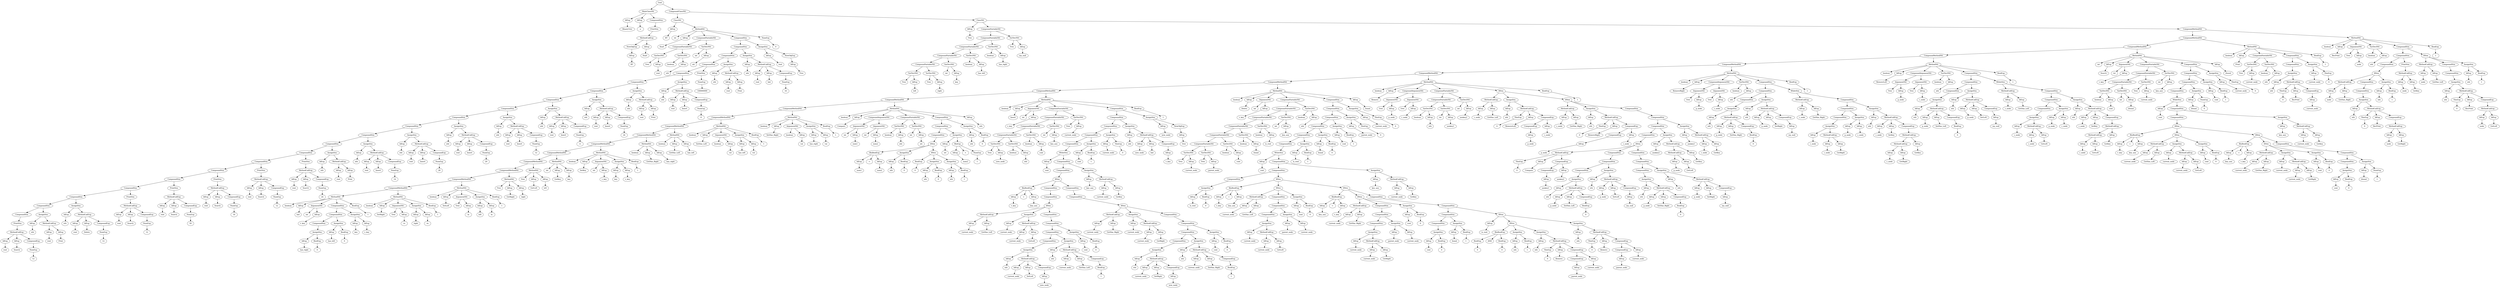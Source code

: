 digraph my_graph {
-1261412192;
-1261412192[label = "Goal"];
-1261412192->-1261434032;
-1261434032[label = "MainClassNtt"];
-1261434032->-1255141552
-1255141552[label = "IdExp"];
-1255141552->-1255141536;
-1255141536[label = "BinaryTree"];
-1261434032->-1255141616
-1255141616[label = "IdExp"];
-1255141616->-1255141600;
-1255141600[label = "a"];
-1261434032->-1261433984;
-1261433984[label = "CompoundStm"];
-1261433984->-1257240656;
-1257240656[label = "PrintStm"];
-1257240656->-1261433936
-1261433936[label = "MethodCallExp"];
-1261433936->-1261433888
-1261433888[label = "NewObjExp"];
-1261433888->-1255141680
-1255141680[label = "IdExp"];
-1255141680->-1255141664;
-1255141664[label = "BT"];
-1261433936->-1255141744
-1255141744[label = "IdExp"];
-1255141744->-1255141728;
-1255141728[label = "Start"];
-1261412192->-1261412144;
-1261412144[label = "CompoundClassNtt"];
-1261412144->-1261432448;
-1261432448[label = "ClassNtt"];
-1261432448->-1255141808
-1255141808[label = "IdExp"];
-1255141808->-1255141792;
-1255141792[label = "BT"];
-1261432448->-1255137456;
-1255137456[label = "MethodNtt"];
-1255137456->-1257240688;
-1257240688[label = "int" ];
-1255137456->-1255141872
-1255141872[label = "IdExp"];
-1255141872->-1255141856;
-1255141856[label = "Start"];
-1255137456->-1261434320;
-1261434320[label = "CompoundVariableNtt"];
-1261434320->-1261434224;
-1261434224[label = "CompoundVariableNtt"];
-1261434224->-1261434080;
-1261434080[label = "VarDeclNtt"];
-1261434080->-1255142000;
-1255142000[label = "Tree" ];
-1261434080->-1255142064
-1255142064[label = "IdExp"];
-1255142064->-1255142048;
-1255142048[label = "root"];
-1261434224->-1261434176;
-1261434176[label = "VarDeclNtt"];
-1261434176->-1257240720;
-1257240720[label = "boolean" ];
-1261434176->-1255142128
-1255142128[label = "IdExp"];
-1255142128->-1255142112;
-1255142112[label = "ntb"];
-1261434320->-1261434272;
-1261434272[label = "VarDeclNtt"];
-1261434272->-1257240752;
-1257240752[label = "int" ];
-1261434272->-1255142192
-1255142192[label = "IdExp"];
-1255142192->-1255142176;
-1255142176[label = "nti"];
-1255137456->-1261432304;
-1261432304[label = "CompoundStm"];
-1261432304->-1261432256;
-1261432256[label = "CompoundStm"];
-1261432256->-1261432208;
-1261432208[label = "CompoundStm"];
-1261432208->-1261432160;
-1261432160[label = "CompoundStm"];
-1261432160->-1261432112;
-1261432112[label = "CompoundStm"];
-1261432112->-1261432064;
-1261432064[label = "CompoundStm"];
-1261432064->-1261432016;
-1261432016[label = "CompoundStm"];
-1261432016->-1261431968;
-1261431968[label = "CompoundStm"];
-1261431968->-1261431920;
-1261431920[label = "CompoundStm"];
-1261431920->-1261431872;
-1261431872[label = "CompoundStm"];
-1261431872->-1261431824;
-1261431824[label = "CompoundStm"];
-1261431824->-1261431776;
-1261431776[label = "CompoundStm"];
-1261431776->-1261431728;
-1261431728[label = "CompoundStm"];
-1261431728->-1261431680;
-1261431680[label = "CompoundStm"];
-1261431680->-1261431632;
-1261431632[label = "CompoundStm"];
-1261431632->-1261431584;
-1261431584[label = "CompoundStm"];
-1261431584->-1261431536;
-1261431536[label = "CompoundStm"];
-1261431536->-1261431488;
-1261431488[label = "CompoundStm"];
-1261431488->-1261431440;
-1261431440[label = "CompoundStm"];
-1261431440->-1261431392;
-1261431392[label = "CompoundStm"];
-1261431392->-1261431344;
-1261431344[label = "CompoundStm"];
-1261431344->-1257240976;
-1257240976[label = "PrintStm"];
-1257240976->-1261431296
-1261431296[label = "MethodCallExp"];
-1261431296->-1255137328
-1255137328[label = "IdExp"];
-1255137328->-1255137312;
-1255137312[label = "root"];
-1261431296->-1255137392
-1255137392[label = "IdExp"];
-1255137392->-1255137376;
-1255137376[label = "Search"];
-1261431296->-1261431248;
-1261431248[label = "CompoundExp"];
-1261431248->-1261431200
-1261431200[label = "NumExp"];
-1261431200->-1261431184;
-1261431184[label = "12"];
-1261431392->-1261431152;
-1261431152[label = "AssignStm"];
-1261431152->-1255145328
-1255145328[label = "IdExp"];
-1255145328->-1255145312;
-1255145312[label = "ntb"];
-1261431152->-1261431104
-1261431104[label = "MethodCallExp"];
-1261431104->-1255145392
-1255145392[label = "IdExp"];
-1255145392->-1255145376;
-1255145376[label = "root"];
-1261431104->-1255145456
-1255145456[label = "IdExp"];
-1255145456->-1255145440;
-1255145440[label = "Print"];
-1261431440->-1261431056;
-1261431056[label = "AssignStm"];
-1261431056->-1255145136
-1255145136[label = "IdExp"];
-1255145136->-1255145120;
-1255145120[label = "ntb"];
-1261431056->-1261431008
-1261431008[label = "MethodCallExp"];
-1261431008->-1255145200
-1255145200[label = "IdExp"];
-1255145200->-1255145184;
-1255145184[label = "root"];
-1261431008->-1255145264
-1255145264[label = "IdExp"];
-1255145264->-1255145248;
-1255145248[label = "Delete"];
-1261431008->-1261430960;
-1261430960[label = "CompoundExp"];
-1261430960->-1261430912
-1261430912[label = "NumExp"];
-1261430912->-1261430896;
-1261430896[label = "12"];
-1261431488->-1257240944;
-1257240944[label = "PrintStm"];
-1257240944->-1261430864
-1261430864[label = "MethodCallExp"];
-1261430864->-1255145008
-1255145008[label = "IdExp"];
-1255145008->-1255144992;
-1255144992[label = "root"];
-1261430864->-1255145072
-1255145072[label = "IdExp"];
-1255145072->-1255145056;
-1255145056[label = "Search"];
-1261430864->-1261430816;
-1261430816[label = "CompoundExp"];
-1261430816->-1261436912
-1261436912[label = "NumExp"];
-1261436912->-1261436896;
-1261436896[label = "12"];
-1261431536->-1257240912;
-1257240912[label = "PrintStm"];
-1257240912->-1261436864
-1261436864[label = "MethodCallExp"];
-1261436864->-1255144880
-1255144880[label = "IdExp"];
-1255144880->-1255144864;
-1255144864[label = "root"];
-1261436864->-1255144944
-1255144944[label = "IdExp"];
-1255144944->-1255144928;
-1255144928[label = "Search"];
-1261436864->-1261436816;
-1261436816[label = "CompoundExp"];
-1261436816->-1261436768
-1261436768[label = "NumExp"];
-1261436768->-1261436752;
-1261436752[label = "50"];
-1261431584->-1257240880;
-1257240880[label = "PrintStm"];
-1257240880->-1261436720
-1261436720[label = "MethodCallExp"];
-1261436720->-1255144752
-1255144752[label = "IdExp"];
-1255144752->-1255144736;
-1255144736[label = "root"];
-1261436720->-1255144816
-1255144816[label = "IdExp"];
-1255144816->-1255144800;
-1255144800[label = "Search"];
-1261436720->-1261436672;
-1261436672[label = "CompoundExp"];
-1261436672->-1261436624
-1261436624[label = "NumExp"];
-1261436624->-1261436608;
-1261436608[label = "16"];
-1261431632->-1257240848;
-1257240848[label = "PrintStm"];
-1257240848->-1261436576
-1261436576[label = "MethodCallExp"];
-1261436576->-1255144624
-1255144624[label = "IdExp"];
-1255144624->-1255144608;
-1255144608[label = "root"];
-1261436576->-1255144688
-1255144688[label = "IdExp"];
-1255144688->-1255144672;
-1255144672[label = "Search"];
-1261436576->-1261436528;
-1261436528[label = "CompoundExp"];
-1261436528->-1261436480
-1261436480[label = "NumExp"];
-1261436480->-1261436464;
-1261436464[label = "12"];
-1261431680->-1257240816;
-1257240816[label = "PrintStm"];
-1257240816->-1261436432
-1261436432[label = "MethodCallExp"];
-1261436432->-1255144496
-1255144496[label = "IdExp"];
-1255144496->-1255144480;
-1255144480[label = "root"];
-1261436432->-1255144560
-1255144560[label = "IdExp"];
-1255144560->-1255144544;
-1255144544[label = "Search"];
-1261436432->-1261436384;
-1261436384[label = "CompoundExp"];
-1261436384->-1261436336
-1261436336[label = "NumExp"];
-1261436336->-1261436320;
-1261436320[label = "24"];
-1261431728->-1261436288;
-1261436288[label = "AssignStm"];
-1261436288->-1255144304
-1255144304[label = "IdExp"];
-1255144304->-1255144288;
-1255144288[label = "ntb"];
-1261436288->-1261436240
-1261436240[label = "MethodCallExp"];
-1261436240->-1255144368
-1255144368[label = "IdExp"];
-1255144368->-1255144352;
-1255144352[label = "root"];
-1261436240->-1255144432
-1255144432[label = "IdExp"];
-1255144432->-1255144416;
-1255144416[label = "Print"];
-1261431776->-1261436192;
-1261436192[label = "AssignStm"];
-1261436192->-1255144112
-1255144112[label = "IdExp"];
-1255144112->-1255144096;
-1255144096[label = "ntb"];
-1261436192->-1261436144
-1261436144[label = "MethodCallExp"];
-1261436144->-1255144176
-1255144176[label = "IdExp"];
-1255144176->-1255144160;
-1255144160[label = "root"];
-1261436144->-1255144240
-1255144240[label = "IdExp"];
-1255144240->-1255144224;
-1255144224[label = "Insert"];
-1261436144->-1261436096;
-1261436096[label = "CompoundExp"];
-1261436096->-1261436048
-1261436048[label = "NumExp"];
-1261436048->-1261436032;
-1261436032[label = "14"];
-1261431824->-1261436000;
-1261436000[label = "AssignStm"];
-1261436000->-1255143920
-1255143920[label = "IdExp"];
-1255143920->-1255143904;
-1255143904[label = "ntb"];
-1261436000->-1261435952
-1261435952[label = "MethodCallExp"];
-1261435952->-1255143984
-1255143984[label = "IdExp"];
-1255143984->-1255143968;
-1255143968[label = "root"];
-1261435952->-1255144048
-1255144048[label = "IdExp"];
-1255144048->-1255144032;
-1255144032[label = "Insert"];
-1261435952->-1261435904;
-1261435904[label = "CompoundExp"];
-1261435904->-1261435856
-1261435856[label = "NumExp"];
-1261435856->-1261435840;
-1261435840[label = "28"];
-1261431872->-1261435808;
-1261435808[label = "AssignStm"];
-1261435808->-1255143728
-1255143728[label = "IdExp"];
-1255143728->-1255143712;
-1255143712[label = "ntb"];
-1261435808->-1261435760
-1261435760[label = "MethodCallExp"];
-1261435760->-1255143792
-1255143792[label = "IdExp"];
-1255143792->-1255143776;
-1255143776[label = "root"];
-1261435760->-1255143856
-1255143856[label = "IdExp"];
-1255143856->-1255143840;
-1255143840[label = "Insert"];
-1261435760->-1261435712;
-1261435712[label = "CompoundExp"];
-1261435712->-1261435664
-1261435664[label = "NumExp"];
-1261435664->-1261435648;
-1261435648[label = "20"];
-1261431920->-1261435616;
-1261435616[label = "AssignStm"];
-1261435616->-1255143536
-1255143536[label = "IdExp"];
-1255143536->-1255143520;
-1255143520[label = "ntb"];
-1261435616->-1261435568
-1261435568[label = "MethodCallExp"];
-1261435568->-1255143600
-1255143600[label = "IdExp"];
-1255143600->-1255143584;
-1255143584[label = "root"];
-1261435568->-1255143664
-1255143664[label = "IdExp"];
-1255143664->-1255143648;
-1255143648[label = "Insert"];
-1261435568->-1261435520;
-1261435520[label = "CompoundExp"];
-1261435520->-1261435472
-1261435472[label = "NumExp"];
-1261435472->-1261435456;
-1261435456[label = "12"];
-1261431968->-1261435424;
-1261435424[label = "AssignStm"];
-1261435424->-1255143344
-1255143344[label = "IdExp"];
-1255143344->-1255143328;
-1255143328[label = "ntb"];
-1261435424->-1261435376
-1261435376[label = "MethodCallExp"];
-1261435376->-1255143408
-1255143408[label = "IdExp"];
-1255143408->-1255143392;
-1255143392[label = "root"];
-1261435376->-1255143472
-1255143472[label = "IdExp"];
-1255143472->-1255143456;
-1255143456[label = "Insert"];
-1261435376->-1261435328;
-1261435328[label = "CompoundExp"];
-1261435328->-1261435280
-1261435280[label = "NumExp"];
-1261435280->-1261435264;
-1261435264[label = "4"];
-1261432016->-1261435232;
-1261435232[label = "AssignStm"];
-1261435232->-1255143152
-1255143152[label = "IdExp"];
-1255143152->-1255143136;
-1255143136[label = "ntb"];
-1261435232->-1261435184
-1261435184[label = "MethodCallExp"];
-1261435184->-1255143216
-1255143216[label = "IdExp"];
-1255143216->-1255143200;
-1255143200[label = "root"];
-1261435184->-1255143280
-1255143280[label = "IdExp"];
-1255143280->-1255143264;
-1255143264[label = "Insert"];
-1261435184->-1261435136;
-1261435136[label = "CompoundExp"];
-1261435136->-1261435088
-1261435088[label = "NumExp"];
-1261435088->-1261435072;
-1261435072[label = "24"];
-1261432064->-1261435040;
-1261435040[label = "AssignStm"];
-1261435040->-1255142960
-1255142960[label = "IdExp"];
-1255142960->-1255142944;
-1255142944[label = "ntb"];
-1261435040->-1261434992
-1261434992[label = "MethodCallExp"];
-1261434992->-1255143024
-1255143024[label = "IdExp"];
-1255143024->-1255143008;
-1255143008[label = "root"];
-1261434992->-1255143088
-1255143088[label = "IdExp"];
-1255143088->-1255143072;
-1255143072[label = "Print"];
-1261432112->-1261434944;
-1261434944[label = "AssignStm"];
-1261434944->-1255142768
-1255142768[label = "IdExp"];
-1255142768->-1255142752;
-1255142752[label = "ntb"];
-1261434944->-1261434896
-1261434896[label = "MethodCallExp"];
-1261434896->-1255142832
-1255142832[label = "IdExp"];
-1255142832->-1255142816;
-1255142816[label = "root"];
-1261434896->-1255142896
-1255142896[label = "IdExp"];
-1255142896->-1255142880;
-1255142880[label = "Insert"];
-1261434896->-1261434848;
-1261434848[label = "CompoundExp"];
-1261434848->-1261434800
-1261434800[label = "NumExp"];
-1261434800->-1261434784;
-1261434784[label = "8"];
-1261432160->-1257240784;
-1257240784[label = "PrintStm"];
-1257240784->-1261434752
-1261434752[label = "NumExp"];
-1261434752->-1261434736;
-1261434736[label = "100000000"];
-1261432208->-1261434704;
-1261434704[label = "AssignStm"];
-1261434704->-1255142576
-1255142576[label = "IdExp"];
-1255142576->-1255142560;
-1255142560[label = "ntb"];
-1261434704->-1261434656
-1261434656[label = "MethodCallExp"];
-1261434656->-1255142640
-1255142640[label = "IdExp"];
-1255142640->-1255142624;
-1255142624[label = "root"];
-1261434656->-1255142704
-1255142704[label = "IdExp"];
-1255142704->-1255142688;
-1255142688[label = "Print"];
-1261432256->-1261434608;
-1261434608[label = "AssignStm"];
-1261434608->-1255142384
-1255142384[label = "IdExp"];
-1255142384->-1255142368;
-1255142368[label = "ntb"];
-1261434608->-1261434560
-1261434560[label = "MethodCallExp"];
-1261434560->-1255142448
-1255142448[label = "IdExp"];
-1255142448->-1255142432;
-1255142432[label = "root"];
-1261434560->-1255142512
-1255142512[label = "IdExp"];
-1255142512->-1255142496;
-1255142496[label = "Init"];
-1261434560->-1261434512;
-1261434512[label = "CompoundExp"];
-1261434512->-1261434464
-1261434464[label = "NumExp"];
-1261434464->-1261434448;
-1261434448[label = "16"];
-1261432304->-1261434416;
-1261434416[label = "AssignStm"];
-1261434416->-1255142256
-1255142256[label = "IdExp"];
-1255142256->-1255142240;
-1255142240[label = "root"];
-1261434416->-1261434368
-1261434368[label = "NewObjExp"];
-1261434368->-1255142320
-1255142320[label = "IdExp"];
-1255142320->-1255142304;
-1255142304[label = "Tree"];
-1255137456->-1261432352
-1261432352[label = "NumExp"];
-1261432352->-1261432336;
-1261432336[label = "0"];
-1261412144->-1261412096;
-1261412096[label = "ClassNtt"];
-1261412096->-1255137520
-1255137520[label = "IdExp"];
-1255137520->-1255137504;
-1255137504[label = "Tree"];
-1261412096->-1261433072;
-1261433072[label = "CompoundVariableNtt"];
-1261433072->-1261432976;
-1261432976[label = "CompoundVariableNtt"];
-1261432976->-1261432880;
-1261432880[label = "CompoundVariableNtt"];
-1261432880->-1261432784;
-1261432784[label = "CompoundVariableNtt"];
-1261432784->-1261432688;
-1261432688[label = "CompoundVariableNtt"];
-1261432688->-1261432544;
-1261432544[label = "VarDeclNtt"];
-1261432544->-1255137648;
-1255137648[label = "Tree" ];
-1261432544->-1255137712
-1255137712[label = "IdExp"];
-1255137712->-1255137696;
-1255137696[label = "left"];
-1261432688->-1261432640;
-1261432640[label = "VarDeclNtt"];
-1261432640->-1255137840;
-1255137840[label = "Tree" ];
-1261432640->-1255137904
-1255137904[label = "IdExp"];
-1255137904->-1255137888;
-1255137888[label = "right"];
-1261432784->-1261432736;
-1261432736[label = "VarDeclNtt"];
-1261432736->-1257241008;
-1257241008[label = "int" ];
-1261432736->-1255137968
-1255137968[label = "IdExp"];
-1255137968->-1255137952;
-1255137952[label = "key"];
-1261432880->-1261432832;
-1261432832[label = "VarDeclNtt"];
-1261432832->-1257241040;
-1257241040[label = "boolean" ];
-1261432832->-1255138032
-1255138032[label = "IdExp"];
-1255138032->-1255138016;
-1255138016[label = "has_left"];
-1261432976->-1261432928;
-1261432928[label = "VarDeclNtt"];
-1261432928->-1257241072;
-1257241072[label = "boolean" ];
-1261432928->-1255138096
-1255138096[label = "IdExp"];
-1255138096->-1255138080;
-1255138080[label = "has_right"];
-1261433072->-1261433024;
-1261433024[label = "VarDeclNtt"];
-1261433024->-1255138224;
-1255138224[label = "Tree" ];
-1261433024->-1255138288
-1255138288[label = "IdExp"];
-1255138288->-1255138272;
-1255138272[label = "my_null"];
-1261412096->-1261412048;
-1261412048[label = "CompoundMethodNtt"];
-1261412048->-1261410512;
-1261410512[label = "CompoundMethodNtt"];
-1261410512->-1261409840;
-1261409840[label = "CompoundMethodNtt"];
-1261409840->-1261413632;
-1261413632[label = "CompoundMethodNtt"];
-1261413632->-1261418288;
-1261418288[label = "CompoundMethodNtt"];
-1261418288->-1261416800;
-1261416800[label = "CompoundMethodNtt"];
-1261416800->-1261420016;
-1261420016[label = "CompoundMethodNtt"];
-1261420016->-1261421744;
-1261421744[label = "CompoundMethodNtt"];
-1261421744->-1261430528;
-1261430528[label = "CompoundMethodNtt"];
-1261430528->-1261429184;
-1261429184[label = "CompoundMethodNtt"];
-1261429184->-1261428896;
-1261428896[label = "CompoundMethodNtt"];
-1261428896->-1261428608;
-1261428608[label = "CompoundMethodNtt"];
-1261428608->-1261428560;
-1261428560[label = "CompoundMethodNtt"];
-1261428560->-1261428512;
-1261428512[label = "CompoundMethodNtt"];
-1261428512->-1261428224;
-1261428224[label = "CompoundMethodNtt"];
-1261428224->-1261428176;
-1261428176[label = "CompoundMethodNtt"];
-1261428176->-1261428128;
-1261428128[label = "CompoundMethodNtt"];
-1261428128->-1261428080;
-1261428080[label = "CompoundMethodNtt"];
-1261428080->-1261427792;
-1261427792[label = "CompoundMethodNtt"];
-1261427792->-1255138736;
-1255138736[label = "MethodNtt"];
-1255138736->-1257241104;
-1257241104[label = "boolean" ];
-1255138736->-1255138352
-1255138352[label = "IdExp"];
-1255138352->-1255138336;
-1255138336[label = "Init"];
-1255138736->-1261433120;
-1261433120[label = "ArgumentNtt"];
-1261433120->-1257241136;
-1257241136[label = "int" ];
-1261433120->-1255138416
-1255138416[label = "IdExp"];
-1255138416->-1255138400;
-1255138400[label = "v_key"];
-1255138736->-1261433552;
-1261433552[label = "CompoundStm"];
-1261433552->-1261433504;
-1261433504[label = "CompoundStm"];
-1261433504->-1261433456;
-1261433456[label = "CompoundStm"];
-1261433456->-1261433408;
-1261433408[label = "AssignStm"];
-1261433408->-1255138672
-1255138672[label = "IdExp"];
-1255138672->-1255138656;
-1255138656[label = "has_right"];
-1261433408->-1261433360
-1261433360[label = "BoolExp"];
-1261433360->-1261433344;
-1261433344[label = "0"];
-1261433504->-1261433312;
-1261433312[label = "AssignStm"];
-1261433312->-1255138608
-1255138608[label = "IdExp"];
-1255138608->-1255138592;
-1255138592[label = "has_left"];
-1261433312->-1261433264
-1261433264[label = "BoolExp"];
-1261433264->-1261433248;
-1261433248[label = "0"];
-1261433552->-1261433216;
-1261433216[label = "AssignStm"];
-1261433216->-1255138480
-1255138480[label = "IdExp"];
-1255138480->-1255138464;
-1255138464[label = "key"];
-1261433216->-1255138544
-1255138544[label = "IdExp"];
-1255138544->-1255138528;
-1255138528[label = "v_key"];
-1255138736->-1261433600
-1261433600[label = "BoolExp"];
-1261433600->-1261433584;
-1261433584[label = "1"];
-1261427792->-1255139184;
-1255139184[label = "MethodNtt"];
-1255139184->-1257241168;
-1257241168[label = "boolean" ];
-1255139184->-1255138800
-1255138800[label = "IdExp"];
-1255138800->-1255138784;
-1255138784[label = "SetRight"];
-1255139184->-1261433696;
-1261433696[label = "ArgumentNtt"];
-1261433696->-1255138928;
-1255138928[label = "Tree" ];
-1261433696->-1255138992
-1255138992[label = "IdExp"];
-1255138992->-1255138976;
-1255138976[label = "rn"];
-1255139184->-1261433792;
-1261433792[label = "AssignStm"];
-1261433792->-1255139056
-1255139056[label = "IdExp"];
-1255139056->-1255139040;
-1255139040[label = "right"];
-1261433792->-1255139120
-1255139120[label = "IdExp"];
-1255139120->-1255139104;
-1255139104[label = "rn"];
-1255139184->-1261427744
-1261427744[label = "BoolExp"];
-1261427744->-1261427728;
-1261427728[label = "1"];
-1261428080->-1255139632;
-1255139632[label = "MethodNtt"];
-1255139632->-1257241200;
-1257241200[label = "boolean" ];
-1255139632->-1255139248
-1255139248[label = "IdExp"];
-1255139248->-1255139232;
-1255139232[label = "SetLeft"];
-1255139632->-1261427840;
-1261427840[label = "ArgumentNtt"];
-1261427840->-1255139376;
-1255139376[label = "Tree" ];
-1261427840->-1255139440
-1255139440[label = "IdExp"];
-1255139440->-1255139424;
-1255139424[label = "ln"];
-1255139632->-1261427936;
-1261427936[label = "AssignStm"];
-1261427936->-1255139504
-1255139504[label = "IdExp"];
-1255139504->-1255139488;
-1255139488[label = "left"];
-1261427936->-1255139568
-1255139568[label = "IdExp"];
-1255139568->-1255139552;
-1255139552[label = "ln"];
-1255139632->-1261428032
-1261428032[label = "BoolExp"];
-1261428032->-1261428016;
-1261428016[label = "1"];
-1261428128->-1255139952;
-1255139952[label = "MethodNtt"];
-1255139952->-1255139760;
-1255139760[label = "Tree" ];
-1255139952->-1255139824
-1255139824[label = "IdExp"];
-1255139824->-1255139808;
-1255139808[label = "GetRight"];
-1255139952->-1255139888
-1255139888[label = "IdExp"];
-1255139888->-1255139872;
-1255139872[label = "right"];
-1261428176->-1255140272;
-1255140272[label = "MethodNtt"];
-1255140272->-1255140080;
-1255140080[label = "Tree" ];
-1255140272->-1255140144
-1255140144[label = "IdExp"];
-1255140144->-1255140128;
-1255140128[label = "GetLeft"];
-1255140272->-1255140208
-1255140208[label = "IdExp"];
-1255140208->-1255140192;
-1255140192[label = "left"];
-1261428224->-1255140464;
-1255140464[label = "MethodNtt"];
-1255140464->-1257241232;
-1257241232[label = "int" ];
-1255140464->-1255140336
-1255140336[label = "IdExp"];
-1255140336->-1255140320;
-1255140320[label = "GetKey"];
-1255140464->-1255140400
-1255140400[label = "IdExp"];
-1255140400->-1255140384;
-1255140384[label = "key"];
-1261428512->-1255140784;
-1255140784[label = "MethodNtt"];
-1255140784->-1257241264;
-1257241264[label = "boolean" ];
-1255140784->-1255140528
-1255140528[label = "IdExp"];
-1255140528->-1255140512;
-1255140512[label = "SetKey"];
-1255140784->-1261428272;
-1261428272[label = "ArgumentNtt"];
-1261428272->-1257241296;
-1257241296[label = "int" ];
-1261428272->-1255140592
-1255140592[label = "IdExp"];
-1255140592->-1255140576;
-1255140576[label = "v_key"];
-1255140784->-1261428368;
-1261428368[label = "AssignStm"];
-1261428368->-1255140656
-1255140656[label = "IdExp"];
-1255140656->-1255140640;
-1255140640[label = "key"];
-1261428368->-1255140720
-1255140720[label = "IdExp"];
-1255140720->-1255140704;
-1255140704[label = "v_key"];
-1255140784->-1261428464
-1261428464[label = "BoolExp"];
-1261428464->-1261428448;
-1261428448[label = "1"];
-1261428560->-1255140976;
-1255140976[label = "MethodNtt"];
-1255140976->-1257241328;
-1257241328[label = "boolean" ];
-1255140976->-1255140848
-1255140848[label = "IdExp"];
-1255140848->-1255140832;
-1255140832[label = "GetHas_Right"];
-1255140976->-1255140912
-1255140912[label = "IdExp"];
-1255140912->-1255140896;
-1255140896[label = "has_right"];
-1261428608->-1255141168;
-1255141168[label = "MethodNtt"];
-1255141168->-1257241360;
-1257241360[label = "boolean" ];
-1255141168->-1255141040
-1255141040[label = "IdExp"];
-1255141040->-1255141024;
-1255141024[label = "GetHas_Left"];
-1255141168->-1255141104
-1255141104[label = "IdExp"];
-1255141104->-1255141088;
-1255141088[label = "has_left"];
-1261428896->-1255133296;
-1255133296[label = "MethodNtt"];
-1255133296->-1257241392;
-1257241392[label = "boolean" ];
-1255133296->-1255141232
-1255141232[label = "IdExp"];
-1255141232->-1255141216;
-1255141216[label = "SetHas_Left"];
-1255133296->-1261428656;
-1261428656[label = "ArgumentNtt"];
-1261428656->-1257241424;
-1257241424[label = "boolean" ];
-1261428656->-1255141296
-1255141296[label = "IdExp"];
-1255141296->-1255141280;
-1255141280[label = "val"];
-1255133296->-1261428752;
-1261428752[label = "AssignStm"];
-1261428752->-1255141360
-1255141360[label = "IdExp"];
-1255141360->-1255141344;
-1255141344[label = "has_left"];
-1261428752->-1255133232
-1255133232[label = "IdExp"];
-1255133232->-1255133216;
-1255133216[label = "val"];
-1255133296->-1261428848
-1261428848[label = "BoolExp"];
-1261428848->-1261428832;
-1261428832[label = "1"];
-1261429184->-1255133616;
-1255133616[label = "MethodNtt"];
-1255133616->-1257241456;
-1257241456[label = "boolean" ];
-1255133616->-1255133360
-1255133360[label = "IdExp"];
-1255133360->-1255133344;
-1255133344[label = "SetHas_Right"];
-1255133616->-1261428944;
-1261428944[label = "ArgumentNtt"];
-1261428944->-1257241488;
-1257241488[label = "boolean" ];
-1261428944->-1255133424
-1255133424[label = "IdExp"];
-1255133424->-1255133408;
-1255133408[label = "val"];
-1255133616->-1261429040;
-1261429040[label = "AssignStm"];
-1261429040->-1255133488
-1255133488[label = "IdExp"];
-1255133488->-1255133472;
-1255133472[label = "has_right"];
-1261429040->-1255133552
-1255133552[label = "IdExp"];
-1255133552->-1255133536;
-1255133536[label = "val"];
-1255133616->-1261429136
-1261429136[label = "BoolExp"];
-1261429136->-1261429120;
-1261429120[label = "1"];
-1261430528->-1255134704;
-1255134704[label = "MethodNtt"];
-1255134704->-1257241520;
-1257241520[label = "boolean" ];
-1255134704->-1255133680
-1255133680[label = "IdExp"];
-1255133680->-1255133664;
-1255133664[label = "Compare"];
-1255134704->-1261429376;
-1261429376[label = "CompoundArgumentNtt"];
-1261429376->-1261429232;
-1261429232[label = "ArgumentNtt"];
-1261429232->-1257241552;
-1257241552[label = "int" ];
-1261429232->-1255133744
-1255133744[label = "IdExp"];
-1255133744->-1255133728;
-1255133728[label = "num1"];
-1261429376->-1261429328;
-1261429328[label = "ArgumentNtt"];
-1261429328->-1257241584;
-1257241584[label = "int" ];
-1261429328->-1255133808
-1255133808[label = "IdExp"];
-1255133808->-1255133792;
-1255133792[label = "num2"];
-1255134704->-1261429568;
-1261429568[label = "CompoundVariableNtt"];
-1261429568->-1261429424;
-1261429424[label = "VarDeclNtt"];
-1261429424->-1257241616;
-1257241616[label = "boolean" ];
-1261429424->-1255133872
-1255133872[label = "IdExp"];
-1255133872->-1255133856;
-1255133856[label = "ntb"];
-1261429568->-1261429520;
-1261429520[label = "VarDeclNtt"];
-1261429520->-1257241648;
-1257241648[label = "int" ];
-1261429520->-1255133936
-1255133936[label = "IdExp"];
-1255133936->-1255133920;
-1255133920[label = "nti"];
-1255134704->-1261430480;
-1261430480[label = "CompoundStm"];
-1261430480->-1261430432;
-1261430432[label = "CompoundStm"];
-1261430432->-1261430384;
-1261430384[label = "CompoundStm"];
-1261430384->-1261430336;
-1261430336[label = "IfStm"];
-1261430336->-1261429856;
-1261429856[label = "BinBoolExp"];
-1261429856->-1255134192
-1255134192[label = "IdExp"];
-1255134192->-1255134176;
-1255134176[label = "num1"];
-1261429856->-1261429832;
-1261429832[label = "<" ];
-1261429856->-1255134256
-1255134256[label = "IdExp"];
-1255134256->-1255134240;
-1255134240[label = "num2"];
-1261430336->-1261429952;
-1261429952[label = "AssignStm"];
-1261429952->-1255134320
-1255134320[label = "IdExp"];
-1255134320->-1255134304;
-1255134304[label = "ntb"];
-1261429952->-1261429904
-1261429904[label = "BoolExp"];
-1261429904->-1261429888;
-1261429888[label = "0"];
-1261430336->-1261430288;
-1261430288[label = "IfStm"];
-1261430288->-1261430048
-1261430048[label = "BoolExp"];
-1261430048->-1261430032;
-1261430032[label = "0"];
-1261430288->-1261430144;
-1261430144[label = "AssignStm"];
-1261430144->-1255134512
-1255134512[label = "IdExp"];
-1255134512->-1255134496;
-1255134496[label = "ntb"];
-1261430144->-1261430096
-1261430096[label = "BoolExp"];
-1261430096->-1261430080;
-1261430080[label = "0"];
-1261430288->-1261430240;
-1261430240[label = "AssignStm"];
-1261430240->-1255134576
-1255134576[label = "IdExp"];
-1255134576->-1255134560;
-1255134560[label = "ntb"];
-1261430240->-1261430192
-1261430192[label = "BoolExp"];
-1261430192->-1261430176;
-1261430176[label = "1"];
-1261430432->-1261429808;
-1261429808[label = "AssignStm"];
-1261429808->-1255134064
-1255134064[label = "IdExp"];
-1255134064->-1255134048;
-1255134048[label = "nti"];
-1261429808->-1261429760;
-1261429760[label = "BinExp"];
-1261429760->-1255134128
-1255134128[label = "IdExp"];
-1255134128->-1255134112;
-1255134112[label = "num2"];
-1261429760->-1261429736;
-1261429736[label = "+" ];
-1261429760->-1261429712
-1261429712[label = "NumExp"];
-1261429712->-1261429696;
-1261429696[label = "1"];
-1261430480->-1261429664;
-1261429664[label = "AssignStm"];
-1261429664->-1255134000
-1255134000[label = "IdExp"];
-1255134000->-1255133984;
-1255133984[label = "ntb"];
-1261429664->-1261429616
-1261429616[label = "BoolExp"];
-1261429616->-1261429600;
-1261429600[label = "0"];
-1255134704->-1255134640
-1255134640[label = "IdExp"];
-1255134640->-1255134624;
-1255134624[label = "ntb"];
-1261421744->-1255129840;
-1255129840[label = "MethodNtt"];
-1255129840->-1257241680;
-1257241680[label = "boolean" ];
-1255129840->-1255134768
-1255134768[label = "IdExp"];
-1255134768->-1255134752;
-1255134752[label = "Insert"];
-1255129840->-1261430576;
-1261430576[label = "ArgumentNtt"];
-1261430576->-1257241712;
-1257241712[label = "int" ];
-1261430576->-1255134832
-1255134832[label = "IdExp"];
-1255134832->-1255134816;
-1255134816[label = "v_key"];
-1255129840->-1261424960;
-1261424960[label = "CompoundVariableNtt"];
-1261424960->-1261424864;
-1261424864[label = "CompoundVariableNtt"];
-1261424864->-1261424768;
-1261424768[label = "CompoundVariableNtt"];
-1261424768->-1261424672;
-1261424672[label = "CompoundVariableNtt"];
-1261424672->-1261430672;
-1261430672[label = "VarDeclNtt"];
-1261430672->-1255134960;
-1255134960[label = "Tree" ];
-1261430672->-1255135024
-1255135024[label = "IdExp"];
-1255135024->-1255135008;
-1255135008[label = "new_node"];
-1261424672->-1261430768;
-1261430768[label = "VarDeclNtt"];
-1261430768->-1257241744;
-1257241744[label = "boolean" ];
-1261430768->-1255135088
-1255135088[label = "IdExp"];
-1255135088->-1255135072;
-1255135072[label = "ntb"];
-1261424768->-1261424720;
-1261424720[label = "VarDeclNtt"];
-1261424720->-1257241776;
-1257241776[label = "boolean" ];
-1261424720->-1255135152
-1255135152[label = "IdExp"];
-1255135152->-1255135136;
-1255135136[label = "cont"];
-1261424864->-1261424816;
-1261424816[label = "VarDeclNtt"];
-1261424816->-1257241808;
-1257241808[label = "int" ];
-1261424816->-1255135216
-1255135216[label = "IdExp"];
-1255135216->-1255135200;
-1255135200[label = "key_aux"];
-1261424960->-1261424912;
-1261424912[label = "VarDeclNtt"];
-1261424912->-1255135344;
-1255135344[label = "Tree" ];
-1261424912->-1255135408
-1255135408[label = "IdExp"];
-1255135408->-1255135392;
-1255135392[label = "current_node"];
-1255129840->-1261421648;
-1261421648[label = "CompoundStm"];
-1261421648->-1261421600;
-1261421600[label = "CompoundStm"];
-1261421600->-1261427696;
-1261427696[label = "CompoundStm"];
-1261427696->-1261427648;
-1261427648[label = "CompoundStm"];
-1261427648->-1261427600;
-1261427600[label = "CompoundStm"];
-1261427600->-1261427552;
-1261427552[label = "WhileStm"];
-1261427552->-1255135984
-1255135984[label = "IdExp"];
-1255135984->-1255135968;
-1255135968[label = "cont"];
-1261427552->-1261427504;
-1261427504[label = "CompoundStm"];
-1261427504->-1261427456;
-1261427456[label = "CompoundStm"];
-1261427456->-1261427408;
-1261427408[label = "IfStm"];
-1261427408->-1261425536;
-1261425536[label = "BinBoolExp"];
-1261425536->-1255136240
-1255136240[label = "IdExp"];
-1255136240->-1255136224;
-1255136224[label = "v_key"];
-1261425536->-1261425512;
-1261425512[label = "<" ];
-1261425536->-1255136304
-1255136304[label = "IdExp"];
-1255136304->-1255136288;
-1255136288[label = "key_aux"];
-1261427408->-1261426448;
-1261426448[label = "CompoundStm"];
-1261426448->-1261426400;
-1261426400[label = "CompoundStm"];
-1261426400->-1261426352;
-1261426352[label = "IfStm"];
-1261426352->-1261425584
-1261425584[label = "MethodCallExp"];
-1261425584->-1255136368
-1255136368[label = "IdExp"];
-1255136368->-1255136352;
-1255136352[label = "current_node"];
-1261425584->-1255136432
-1255136432[label = "IdExp"];
-1255136432->-1255136416;
-1255136416[label = "GetHas_Left"];
-1261426352->-1261425680;
-1261425680[label = "AssignStm"];
-1261425680->-1255136496
-1255136496[label = "IdExp"];
-1255136496->-1255136480;
-1255136480[label = "current_node"];
-1261425680->-1261425632
-1261425632[label = "MethodCallExp"];
-1261425632->-1255136560
-1255136560[label = "IdExp"];
-1255136560->-1255136544;
-1255136544[label = "current_node"];
-1261425632->-1255136624
-1255136624[label = "IdExp"];
-1255136624->-1255136608;
-1255136608[label = "GetLeft"];
-1261426352->-1261426304;
-1261426304[label = "CompoundStm"];
-1261426304->-1261426256;
-1261426256[label = "CompoundStm"];
-1261426256->-1261426208;
-1261426208[label = "CompoundStm"];
-1261426208->-1261426160;
-1261426160[label = "CompoundStm"];
-1261426160->-1261426112;
-1261426112[label = "AssignStm"];
-1261426112->-1255136944
-1255136944[label = "IdExp"];
-1255136944->-1255136928;
-1255136928[label = "ntb"];
-1261426112->-1261426064
-1261426064[label = "MethodCallExp"];
-1261426064->-1255137008
-1255137008[label = "IdExp"];
-1255137008->-1255136992;
-1255136992[label = "current_node"];
-1261426064->-1255137072
-1255137072[label = "IdExp"];
-1255137072->-1255137056;
-1255137056[label = "SetLeft"];
-1261426064->-1261426016;
-1261426016[label = "CompoundExp"];
-1261426016->-1255137136
-1255137136[label = "IdExp"];
-1255137136->-1255137120;
-1255137120[label = "new_node"];
-1261426208->-1261425968;
-1261425968[label = "AssignStm"];
-1261425968->-1255136752
-1255136752[label = "IdExp"];
-1255136752->-1255136736;
-1255136736[label = "ntb"];
-1261425968->-1261425920
-1261425920[label = "MethodCallExp"];
-1261425920->-1255136816
-1255136816[label = "IdExp"];
-1255136816->-1255136800;
-1255136800[label = "current_node"];
-1261425920->-1255136880
-1255136880[label = "IdExp"];
-1255136880->-1255136864;
-1255136864[label = "SetHas_Left"];
-1261425920->-1261425872;
-1261425872[label = "CompoundExp"];
-1261425872->-1261425824
-1261425824[label = "BoolExp"];
-1261425824->-1261425808;
-1261425808[label = "1"];
-1261426256->-1261425776;
-1261425776[label = "AssignStm"];
-1261425776->-1255136688
-1255136688[label = "IdExp"];
-1255136688->-1255136672;
-1255136672[label = "cont"];
-1261425776->-1261425728
-1261425728[label = "BoolExp"];
-1261425728->-1261425712;
-1261425712[label = "0"];
-1261427408->-1261427360;
-1261427360[label = "CompoundStm"];
-1261427360->-1261427312;
-1261427312[label = "CompoundStm"];
-1261427312->-1261427264;
-1261427264[label = "IfStm"];
-1261427264->-1261426496
-1261426496[label = "MethodCallExp"];
-1261426496->-1255137200
-1255137200[label = "IdExp"];
-1255137200->-1255137184;
-1255137184[label = "current_node"];
-1261426496->-1255137264
-1255137264[label = "IdExp"];
-1255137264->-1255137248;
-1255137248[label = "GetHas_Right"];
-1261427264->-1261426592;
-1261426592[label = "AssignStm"];
-1261426592->-1255129136
-1255129136[label = "IdExp"];
-1255129136->-1255129120;
-1255129120[label = "current_node"];
-1261426592->-1261426544
-1261426544[label = "MethodCallExp"];
-1261426544->-1255129200
-1255129200[label = "IdExp"];
-1255129200->-1255129184;
-1255129184[label = "current_node"];
-1261426544->-1255129264
-1255129264[label = "IdExp"];
-1255129264->-1255129248;
-1255129248[label = "GetRight"];
-1261427264->-1261427216;
-1261427216[label = "CompoundStm"];
-1261427216->-1261427168;
-1261427168[label = "CompoundStm"];
-1261427168->-1261427120;
-1261427120[label = "CompoundStm"];
-1261427120->-1261427072;
-1261427072[label = "CompoundStm"];
-1261427072->-1261427024;
-1261427024[label = "AssignStm"];
-1261427024->-1255129584
-1255129584[label = "IdExp"];
-1255129584->-1255129568;
-1255129568[label = "ntb"];
-1261427024->-1261426976
-1261426976[label = "MethodCallExp"];
-1261426976->-1255129648
-1255129648[label = "IdExp"];
-1255129648->-1255129632;
-1255129632[label = "current_node"];
-1261426976->-1255129712
-1255129712[label = "IdExp"];
-1255129712->-1255129696;
-1255129696[label = "SetRight"];
-1261426976->-1261426928;
-1261426928[label = "CompoundExp"];
-1261426928->-1255129776
-1255129776[label = "IdExp"];
-1255129776->-1255129760;
-1255129760[label = "new_node"];
-1261427120->-1261426880;
-1261426880[label = "AssignStm"];
-1261426880->-1255129392
-1255129392[label = "IdExp"];
-1255129392->-1255129376;
-1255129376[label = "ntb"];
-1261426880->-1261426832
-1261426832[label = "MethodCallExp"];
-1261426832->-1255129456
-1255129456[label = "IdExp"];
-1255129456->-1255129440;
-1255129440[label = "current_node"];
-1261426832->-1255129520
-1255129520[label = "IdExp"];
-1255129520->-1255129504;
-1255129504[label = "SetHas_Right"];
-1261426832->-1261426784;
-1261426784[label = "CompoundExp"];
-1261426784->-1261426736
-1261426736[label = "BoolExp"];
-1261426736->-1261426720;
-1261426720[label = "1"];
-1261427168->-1261426688;
-1261426688[label = "AssignStm"];
-1261426688->-1255129328
-1255129328[label = "IdExp"];
-1255129328->-1255129312;
-1255129312[label = "cont"];
-1261426688->-1261426640
-1261426640[label = "BoolExp"];
-1261426640->-1261426624;
-1261426624[label = "0"];
-1261427504->-1261425488;
-1261425488[label = "AssignStm"];
-1261425488->-1255136048
-1255136048[label = "IdExp"];
-1255136048->-1255136032;
-1255136032[label = "key_aux"];
-1261425488->-1261425440
-1261425440[label = "MethodCallExp"];
-1261425440->-1255136112
-1255136112[label = "IdExp"];
-1255136112->-1255136096;
-1255136096[label = "current_node"];
-1261425440->-1255136176
-1255136176[label = "IdExp"];
-1255136176->-1255136160;
-1255136160[label = "GetKey"];
-1261427648->-1261425392;
-1261425392[label = "AssignStm"];
-1261425392->-1255135920
-1255135920[label = "IdExp"];
-1255135920->-1255135904;
-1255135904[label = "cont"];
-1261425392->-1261425344
-1261425344[label = "BoolExp"];
-1261425344->-1261425328;
-1261425328[label = "1"];
-1261427696->-1261425296;
-1261425296[label = "AssignStm"];
-1261425296->-1255135856
-1255135856[label = "IdExp"];
-1255135856->-1255135840;
-1255135840[label = "current_node"];
-1261425296->-1261425248
-1261425248[label = "ThisExp"];
-1261425248->-1261425232;
-1261425232[label = "0"];
-1261421600->-1261425200;
-1261425200[label = "AssignStm"];
-1261425200->-1255135600
-1255135600[label = "IdExp"];
-1255135600->-1255135584;
-1255135584[label = "ntb"];
-1261425200->-1261425152
-1261425152[label = "MethodCallExp"];
-1261425152->-1255135664
-1255135664[label = "IdExp"];
-1255135664->-1255135648;
-1255135648[label = "new_node"];
-1261425152->-1255135728
-1255135728[label = "IdExp"];
-1255135728->-1255135712;
-1255135712[label = "Init"];
-1261425152->-1261425104;
-1261425104[label = "CompoundExp"];
-1261425104->-1255135792
-1255135792[label = "IdExp"];
-1255135792->-1255135776;
-1255135776[label = "v_key"];
-1261421648->-1261425056;
-1261425056[label = "AssignStm"];
-1261425056->-1255135472
-1255135472[label = "IdExp"];
-1255135472->-1255135456;
-1255135456[label = "new_node"];
-1261425056->-1261425008
-1261425008[label = "NewObjExp"];
-1261425008->-1255135536
-1255135536[label = "IdExp"];
-1255135536->-1255135520;
-1255135520[label = "Tree"];
-1255129840->-1261421696
-1261421696[label = "BoolExp"];
-1261421696->-1261421680;
-1261421680[label = "1"];
-1261420016->-1255125552;
-1255125552[label = "MethodNtt"];
-1255125552->-1257241840;
-1257241840[label = "boolean" ];
-1255125552->-1255129904
-1255129904[label = "IdExp"];
-1255129904->-1255129888;
-1255129888[label = "Delete"];
-1255125552->-1261421792;
-1261421792[label = "ArgumentNtt"];
-1261421792->-1257241872;
-1257241872[label = "int" ];
-1261421792->-1255129968
-1255129968[label = "IdExp"];
-1255129968->-1255129952;
-1255129952[label = "v_key"];
-1255125552->-1261422512;
-1261422512[label = "CompoundVariableNtt"];
-1261422512->-1261422416;
-1261422416[label = "CompoundVariableNtt"];
-1261422416->-1261422320;
-1261422320[label = "CompoundVariableNtt"];
-1261422320->-1261422224;
-1261422224[label = "CompoundVariableNtt"];
-1261422224->-1261422128;
-1261422128[label = "CompoundVariableNtt"];
-1261422128->-1261422032;
-1261422032[label = "CompoundVariableNtt"];
-1261422032->-1261421888;
-1261421888[label = "VarDeclNtt"];
-1261421888->-1255130096;
-1255130096[label = "Tree" ];
-1261421888->-1255130160
-1255130160[label = "IdExp"];
-1255130160->-1255130144;
-1255130144[label = "current_node"];
-1261422032->-1261421984;
-1261421984[label = "VarDeclNtt"];
-1261421984->-1255130288;
-1255130288[label = "Tree" ];
-1261421984->-1255130352
-1255130352[label = "IdExp"];
-1255130352->-1255130336;
-1255130336[label = "parent_node"];
-1261422128->-1261422080;
-1261422080[label = "VarDeclNtt"];
-1261422080->-1257241904;
-1257241904[label = "boolean" ];
-1261422080->-1255130416
-1255130416[label = "IdExp"];
-1255130416->-1255130400;
-1255130400[label = "cont"];
-1261422224->-1261422176;
-1261422176[label = "VarDeclNtt"];
-1261422176->-1257241936;
-1257241936[label = "boolean" ];
-1261422176->-1255130480
-1255130480[label = "IdExp"];
-1255130480->-1255130464;
-1255130464[label = "found"];
-1261422320->-1261422272;
-1261422272[label = "VarDeclNtt"];
-1261422272->-1257241968;
-1257241968[label = "boolean" ];
-1261422272->-1255130544
-1255130544[label = "IdExp"];
-1255130544->-1255130528;
-1255130528[label = "is_root"];
-1261422416->-1261422368;
-1261422368[label = "VarDeclNtt"];
-1261422368->-1257242000;
-1257242000[label = "int" ];
-1261422368->-1255130608
-1255130608[label = "IdExp"];
-1255130608->-1255130592;
-1255130592[label = "key_aux"];
-1261422512->-1261422464;
-1261422464[label = "VarDeclNtt"];
-1261422464->-1257242032;
-1257242032[label = "boolean" ];
-1261422464->-1255130672
-1255130672[label = "IdExp"];
-1255130672->-1255130656;
-1255130656[label = "ntb"];
-1255125552->-1261419968;
-1261419968[label = "CompoundStm"];
-1261419968->-1261419920;
-1261419920[label = "CompoundStm"];
-1261419920->-1261419872;
-1261419872[label = "CompoundStm"];
-1261419872->-1261419824;
-1261419824[label = "CompoundStm"];
-1261419824->-1261419776;
-1261419776[label = "CompoundStm"];
-1261419776->-1261419728;
-1261419728[label = "CompoundStm"];
-1261419728->-1261419680;
-1261419680[label = "WhileStm"];
-1261419680->-1255131056
-1255131056[label = "IdExp"];
-1255131056->-1255131040;
-1255131040[label = "cont"];
-1261419680->-1261419632;
-1261419632[label = "CompoundStm"];
-1261419632->-1261419584;
-1261419584[label = "CompoundStm"];
-1261419584->-1261419536;
-1261419536[label = "CompoundStm"];
-1261419536->-1261419488;
-1261419488[label = "AssignStm"];
-1261419488->-1255125424
-1255125424[label = "IdExp"];
-1255125424->-1255125408;
-1255125408[label = "is_root"];
-1261419488->-1261419440
-1261419440[label = "BoolExp"];
-1261419440->-1261419424;
-1261419424[label = "0"];
-1261419584->-1261419392;
-1261419392[label = "IfStm"];
-1261419392->-1261423136;
-1261423136[label = "BinBoolExp"];
-1261423136->-1255131312
-1255131312[label = "IdExp"];
-1255131312->-1255131296;
-1255131296[label = "v_key"];
-1261423136->-1261423112;
-1261423112[label = "<" ];
-1261423136->-1255131376
-1255131376[label = "IdExp"];
-1255131376->-1255131360;
-1255131360[label = "key_aux"];
-1261419392->-1261423616;
-1261423616[label = "IfStm"];
-1261423616->-1261423184
-1261423184[label = "MethodCallExp"];
-1261423184->-1255131440
-1255131440[label = "IdExp"];
-1255131440->-1255131424;
-1255131424[label = "current_node"];
-1261423184->-1255131504
-1255131504[label = "IdExp"];
-1255131504->-1255131488;
-1255131488[label = "GetHas_Left"];
-1261423616->-1261423472;
-1261423472[label = "CompoundStm"];
-1261423472->-1261423424;
-1261423424[label = "CompoundStm"];
-1261423424->-1261423376;
-1261423376[label = "CompoundStm"];
-1261423376->-1261423328;
-1261423328[label = "AssignStm"];
-1261423328->-1255131696
-1255131696[label = "IdExp"];
-1255131696->-1255131680;
-1255131680[label = "current_node"];
-1261423328->-1261423280
-1261423280[label = "MethodCallExp"];
-1261423280->-1255131760
-1255131760[label = "IdExp"];
-1255131760->-1255131744;
-1255131744[label = "current_node"];
-1261423280->-1255131824
-1255131824[label = "IdExp"];
-1255131824->-1255131808;
-1255131808[label = "GetLeft"];
-1261423424->-1261423232;
-1261423232[label = "AssignStm"];
-1261423232->-1255131568
-1255131568[label = "IdExp"];
-1255131568->-1255131552;
-1255131552[label = "parent_node"];
-1261423232->-1255131632
-1255131632[label = "IdExp"];
-1255131632->-1255131616;
-1255131616[label = "current_node"];
-1261423616->-1261423568;
-1261423568[label = "AssignStm"];
-1261423568->-1255131888
-1255131888[label = "IdExp"];
-1255131888->-1255131872;
-1255131872[label = "cont"];
-1261423568->-1261423520
-1261423520[label = "BoolExp"];
-1261423520->-1261423504;
-1261423504[label = "0"];
-1261419392->-1261419344;
-1261419344[label = "IfStm"];
-1261419344->-1261423664;
-1261423664[label = "BinBoolExp"];
-1261423664->-1255131952
-1255131952[label = "IdExp"];
-1255131952->-1255131936;
-1255131936[label = "key_aux"];
-1261423664->-1261423640;
-1261423640[label = "<" ];
-1261423664->-1255132016
-1255132016[label = "IdExp"];
-1255132016->-1255132000;
-1255132000[label = "v_key"];
-1261419344->-1261424144;
-1261424144[label = "IfStm"];
-1261424144->-1261423712
-1261423712[label = "MethodCallExp"];
-1261423712->-1255132080
-1255132080[label = "IdExp"];
-1255132080->-1255132064;
-1255132064[label = "current_node"];
-1261423712->-1255132144
-1255132144[label = "IdExp"];
-1255132144->-1255132128;
-1255132128[label = "GetHas_Right"];
-1261424144->-1261424000;
-1261424000[label = "CompoundStm"];
-1261424000->-1261423952;
-1261423952[label = "CompoundStm"];
-1261423952->-1261423904;
-1261423904[label = "CompoundStm"];
-1261423904->-1261423856;
-1261423856[label = "AssignStm"];
-1261423856->-1255132336
-1255132336[label = "IdExp"];
-1255132336->-1255132320;
-1255132320[label = "current_node"];
-1261423856->-1261423808
-1261423808[label = "MethodCallExp"];
-1261423808->-1255132400
-1255132400[label = "IdExp"];
-1255132400->-1255132384;
-1255132384[label = "current_node"];
-1261423808->-1255132464
-1255132464[label = "IdExp"];
-1255132464->-1255132448;
-1255132448[label = "GetRight"];
-1261423952->-1261423760;
-1261423760[label = "AssignStm"];
-1261423760->-1255132208
-1255132208[label = "IdExp"];
-1255132208->-1255132192;
-1255132192[label = "parent_node"];
-1261423760->-1255132272
-1255132272[label = "IdExp"];
-1255132272->-1255132256;
-1255132256[label = "current_node"];
-1261424144->-1261424096;
-1261424096[label = "AssignStm"];
-1261424096->-1255132528
-1255132528[label = "IdExp"];
-1255132528->-1255132512;
-1255132512[label = "cont"];
-1261424096->-1261424048
-1261424048[label = "BoolExp"];
-1261424048->-1261424032;
-1261424032[label = "0"];
-1261419344->-1261419296;
-1261419296[label = "CompoundStm"];
-1261419296->-1261419248;
-1261419248[label = "CompoundStm"];
-1261419248->-1261419200;
-1261419200[label = "CompoundStm"];
-1261419200->-1261419152;
-1261419152[label = "CompoundStm"];
-1261419152->-1261419104;
-1261419104[label = "AssignStm"];
-1261419104->-1255125360
-1255125360[label = "IdExp"];
-1255125360->-1255125344;
-1255125344[label = "cont"];
-1261419104->-1261419056
-1261419056[label = "BoolExp"];
-1261419056->-1261419040;
-1261419040[label = "0"];
-1261419200->-1261419008;
-1261419008[label = "AssignStm"];
-1261419008->-1255125296
-1255125296[label = "IdExp"];
-1255125296->-1255125280;
-1255125280[label = "found"];
-1261419008->-1261418960
-1261418960[label = "BoolExp"];
-1261418960->-1261418944;
-1261418944[label = "1"];
-1261419248->-1261418912;
-1261418912[label = "IfStm"];
-1261418912->-1255132592
-1255132592[label = "IdExp"];
-1255132592->-1255132576;
-1255132576[label = "is_root"];
-1261418912->-1261418624;
-1261418624[label = "IfStm"];
-1261418624->-1261424384;
-1261424384[label = "BinBoolExp"];
-1261424384->-1261424240
-1261424240[label = "BoolExp"];
-1261424240->-1261424224;
-1261424224[label = "0"];
-1261424384->-1261424360;
-1261424360[label = "AND" ];
-1261424384->-1261424336
-1261424336[label = "BoolExp"];
-1261424336->-1261424320;
-1261424320[label = "0"];
-1261418624->-1261424480;
-1261424480[label = "AssignStm"];
-1261424480->-1255132912
-1255132912[label = "IdExp"];
-1255132912->-1255132896;
-1255132896[label = "ntb"];
-1261424480->-1261424432
-1261424432[label = "BoolExp"];
-1261424432->-1261424416;
-1261424416[label = "1"];
-1261418624->-1261418576;
-1261418576[label = "AssignStm"];
-1261418576->-1255132976
-1255132976[label = "IdExp"];
-1255132976->-1255132960;
-1255132960[label = "ntb"];
-1261418576->-1261418528
-1261418528[label = "MethodCallExp"];
-1261418528->-1261424528
-1261424528[label = "ThisExp"];
-1261424528->-1261424512;
-1261424512[label = "0"];
-1261418528->-1255133040
-1255133040[label = "IdExp"];
-1255133040->-1255133024;
-1255133024[label = "Remove"];
-1261418528->-1261424624;
-1261424624[label = "CompoundExp"];
-1261424624->-1261424576;
-1261424576[label = "CompoundExp"];
-1261424576->-1255133104
-1255133104[label = "IdExp"];
-1255133104->-1255133088;
-1255133088[label = "parent_node"];
-1261424624->-1255133168
-1255133168[label = "IdExp"];
-1255133168->-1255133152;
-1255133152[label = "current_node"];
-1261418912->-1261418864;
-1261418864[label = "AssignStm"];
-1261418864->-1255125040
-1255125040[label = "IdExp"];
-1255125040->-1255125024;
-1255125024[label = "ntb"];
-1261418864->-1261418816
-1261418816[label = "MethodCallExp"];
-1261418816->-1261418672
-1261418672[label = "ThisExp"];
-1261418672->-1261418656;
-1261418656[label = "0"];
-1261418816->-1255125104
-1255125104[label = "IdExp"];
-1255125104->-1255125088;
-1255125088[label = "Remove"];
-1261418816->-1261418768;
-1261418768[label = "CompoundExp"];
-1261418768->-1261418720;
-1261418720[label = "CompoundExp"];
-1261418720->-1255125168
-1255125168[label = "IdExp"];
-1255125168->-1255125152;
-1255125152[label = "parent_node"];
-1261418768->-1255125232
-1255125232[label = "IdExp"];
-1255125232->-1255125216;
-1255125216[label = "current_node"];
-1261419632->-1261423088;
-1261423088[label = "AssignStm"];
-1261423088->-1255131120
-1255131120[label = "IdExp"];
-1255131120->-1255131104;
-1255131104[label = "key_aux"];
-1261423088->-1261423040
-1261423040[label = "MethodCallExp"];
-1261423040->-1255131184
-1255131184[label = "IdExp"];
-1255131184->-1255131168;
-1255131168[label = "current_node"];
-1261423040->-1255131248
-1255131248[label = "IdExp"];
-1255131248->-1255131232;
-1255131232[label = "GetKey"];
-1261419776->-1261422992;
-1261422992[label = "AssignStm"];
-1261422992->-1255130992
-1255130992[label = "IdExp"];
-1255130992->-1255130976;
-1255130976[label = "is_root"];
-1261422992->-1261422944
-1261422944[label = "BoolExp"];
-1261422944->-1261422928;
-1261422928[label = "1"];
-1261419824->-1261422896;
-1261422896[label = "AssignStm"];
-1261422896->-1255130928
-1255130928[label = "IdExp"];
-1255130928->-1255130912;
-1255130912[label = "found"];
-1261422896->-1261422848
-1261422848[label = "BoolExp"];
-1261422848->-1261422832;
-1261422832[label = "0"];
-1261419872->-1261422800;
-1261422800[label = "AssignStm"];
-1261422800->-1255130864
-1255130864[label = "IdExp"];
-1255130864->-1255130848;
-1255130848[label = "cont"];
-1261422800->-1261422752
-1261422752[label = "BoolExp"];
-1261422752->-1261422736;
-1261422736[label = "1"];
-1261419920->-1261422704;
-1261422704[label = "AssignStm"];
-1261422704->-1255130800
-1255130800[label = "IdExp"];
-1255130800->-1255130784;
-1255130784[label = "parent_node"];
-1261422704->-1261422656
-1261422656[label = "ThisExp"];
-1261422656->-1261422640;
-1261422640[label = "0"];
-1261419968->-1261422608;
-1261422608[label = "AssignStm"];
-1261422608->-1255130736
-1255130736[label = "IdExp"];
-1255130736->-1255130720;
-1255130720[label = "current_node"];
-1261422608->-1261422560
-1261422560[label = "ThisExp"];
-1261422560->-1261422544;
-1261422544[label = "0"];
-1255125552->-1255125488
-1255125488[label = "IdExp"];
-1255125488->-1255125472;
-1255125472[label = "found"];
-1261416800->-1255128560;
-1255128560[label = "MethodNtt"];
-1255128560->-1257242064;
-1257242064[label = "boolean" ];
-1255128560->-1255125616
-1255125616[label = "IdExp"];
-1255125616->-1255125600;
-1255125600[label = "Remove"];
-1255128560->-1261420208;
-1261420208[label = "CompoundArgumentNtt"];
-1261420208->-1261420064;
-1261420064[label = "ArgumentNtt"];
-1261420064->-1255125744;
-1255125744[label = "Tree" ];
-1261420064->-1255125808
-1255125808[label = "IdExp"];
-1255125808->-1255125792;
-1255125792[label = "p_node"];
-1261420208->-1261420160;
-1261420160[label = "ArgumentNtt"];
-1261420160->-1255125936;
-1255125936[label = "Tree" ];
-1261420160->-1255126000
-1255126000[label = "IdExp"];
-1255126000->-1255125984;
-1255125984[label = "c_node"];
-1255128560->-1261420496;
-1261420496[label = "CompoundVariableNtt"];
-1261420496->-1261420400;
-1261420400[label = "CompoundVariableNtt"];
-1261420400->-1261420256;
-1261420256[label = "VarDeclNtt"];
-1261420256->-1257242096;
-1257242096[label = "boolean" ];
-1261420256->-1255126064
-1255126064[label = "IdExp"];
-1255126064->-1255126048;
-1255126048[label = "ntb"];
-1261420400->-1261420352;
-1261420352[label = "VarDeclNtt"];
-1261420352->-1257242128;
-1257242128[label = "int" ];
-1261420352->-1255126128
-1255126128[label = "IdExp"];
-1255126128->-1255126112;
-1255126112[label = "auxkey1"];
-1261420496->-1261420448;
-1261420448[label = "VarDeclNtt"];
-1261420448->-1257242160;
-1257242160[label = "int" ];
-1261420448->-1255126192
-1255126192[label = "IdExp"];
-1255126192->-1255126176;
-1255126176[label = "auxkey2"];
-1255128560->-1261416656;
-1261416656[label = "IfStm"];
-1261416656->-1261420544
-1261420544[label = "MethodCallExp"];
-1261420544->-1255126256
-1255126256[label = "IdExp"];
-1255126256->-1255126240;
-1255126240[label = "c_node"];
-1261420544->-1255126320
-1255126320[label = "IdExp"];
-1255126320->-1255126304;
-1255126304[label = "GetHas_Left"];
-1261416656->-1261420784;
-1261420784[label = "AssignStm"];
-1261420784->-1255126384
-1255126384[label = "IdExp"];
-1255126384->-1255126368;
-1255126368[label = "ntb"];
-1261420784->-1261420736
-1261420736[label = "MethodCallExp"];
-1261420736->-1261420592
-1261420592[label = "ThisExp"];
-1261420592->-1261420576;
-1261420576[label = "0"];
-1261420736->-1255126448
-1255126448[label = "IdExp"];
-1255126448->-1255126432;
-1255126432[label = "RemoveLeft"];
-1261420736->-1261420688;
-1261420688[label = "CompoundExp"];
-1261420688->-1261420640;
-1261420640[label = "CompoundExp"];
-1261420640->-1255126512
-1255126512[label = "IdExp"];
-1255126512->-1255126496;
-1255126496[label = "p_node"];
-1261420688->-1255126576
-1255126576[label = "IdExp"];
-1255126576->-1255126560;
-1255126560[label = "c_node"];
-1261416656->-1261416608;
-1261416608[label = "IfStm"];
-1261416608->-1261420832
-1261420832[label = "MethodCallExp"];
-1261420832->-1255126640
-1255126640[label = "IdExp"];
-1255126640->-1255126624;
-1255126624[label = "c_node"];
-1261420832->-1255126704
-1255126704[label = "IdExp"];
-1255126704->-1255126688;
-1255126688[label = "GetHas_Right"];
-1261416608->-1261421072;
-1261421072[label = "AssignStm"];
-1261421072->-1255126768
-1255126768[label = "IdExp"];
-1255126768->-1255126752;
-1255126752[label = "ntb"];
-1261421072->-1261421024
-1261421024[label = "MethodCallExp"];
-1261421024->-1261420880
-1261420880[label = "ThisExp"];
-1261420880->-1261420864;
-1261420864[label = "0"];
-1261421024->-1255126832
-1255126832[label = "IdExp"];
-1255126832->-1255126816;
-1255126816[label = "RemoveRight"];
-1261421024->-1261420976;
-1261420976[label = "CompoundExp"];
-1261420976->-1261420928;
-1261420928[label = "CompoundExp"];
-1261420928->-1255126896
-1255126896[label = "IdExp"];
-1255126896->-1255126880;
-1255126880[label = "p_node"];
-1261420976->-1255126960
-1255126960[label = "IdExp"];
-1255126960->-1255126944;
-1255126944[label = "c_node"];
-1261416608->-1261416560;
-1261416560[label = "CompoundStm"];
-1261416560->-1261416512;
-1261416512[label = "CompoundStm"];
-1261416512->-1261416464;
-1261416464[label = "CompoundStm"];
-1261416464->-1261416416;
-1261416416[label = "CompoundStm"];
-1261416416->-1261416368;
-1261416368[label = "IfStm"];
-1261416368->-1261421504
-1261421504[label = "MethodCallExp"];
-1261421504->-1261421360
-1261421360[label = "ThisExp"];
-1261421360->-1261421344;
-1261421344[label = "0"];
-1261421504->-1255127472
-1255127472[label = "IdExp"];
-1255127472->-1255127456;
-1255127456[label = "Compare"];
-1261421504->-1261421456;
-1261421456[label = "CompoundExp"];
-1261421456->-1261421408;
-1261421408[label = "CompoundExp"];
-1261421408->-1255127536
-1255127536[label = "IdExp"];
-1255127536->-1255127520;
-1255127520[label = "auxkey1"];
-1261421456->-1255127600
-1255127600[label = "IdExp"];
-1255127600->-1255127584;
-1255127584[label = "auxkey2"];
-1261416368->-1261415840;
-1261415840[label = "CompoundStm"];
-1261415840->-1261415792;
-1261415792[label = "CompoundStm"];
-1261415792->-1261415744;
-1261415744[label = "CompoundStm"];
-1261415744->-1261415696;
-1261415696[label = "AssignStm"];
-1261415696->-1255127920
-1255127920[label = "IdExp"];
-1255127920->-1255127904;
-1255127904[label = "ntb"];
-1261415696->-1261415648
-1261415648[label = "MethodCallExp"];
-1261415648->-1255127984
-1255127984[label = "IdExp"];
-1255127984->-1255127968;
-1255127968[label = "p_node"];
-1261415648->-1255128048
-1255128048[label = "IdExp"];
-1255128048->-1255128032;
-1255128032[label = "SetHas_Left"];
-1261415648->-1261415600;
-1261415600[label = "CompoundExp"];
-1261415600->-1261415552
-1261415552[label = "BoolExp"];
-1261415552->-1261415536;
-1261415536[label = "0"];
-1261415792->-1261415504;
-1261415504[label = "AssignStm"];
-1261415504->-1255127664
-1255127664[label = "IdExp"];
-1255127664->-1255127648;
-1255127648[label = "ntb"];
-1261415504->-1261415456
-1261415456[label = "MethodCallExp"];
-1261415456->-1255127728
-1255127728[label = "IdExp"];
-1255127728->-1255127712;
-1255127712[label = "p_node"];
-1261415456->-1255127792
-1255127792[label = "IdExp"];
-1255127792->-1255127776;
-1255127776[label = "SetLeft"];
-1261415456->-1261421552;
-1261421552[label = "CompoundExp"];
-1261421552->-1255127856
-1255127856[label = "IdExp"];
-1255127856->-1255127840;
-1255127840[label = "my_null"];
-1261416368->-1261416320;
-1261416320[label = "CompoundStm"];
-1261416320->-1261416272;
-1261416272[label = "CompoundStm"];
-1261416272->-1261416224;
-1261416224[label = "CompoundStm"];
-1261416224->-1261416176;
-1261416176[label = "AssignStm"];
-1261416176->-1255128368
-1255128368[label = "IdExp"];
-1255128368->-1255128352;
-1255128352[label = "ntb"];
-1261416176->-1261416128
-1261416128[label = "MethodCallExp"];
-1261416128->-1255128432
-1255128432[label = "IdExp"];
-1255128432->-1255128416;
-1255128416[label = "p_node"];
-1261416128->-1255128496
-1255128496[label = "IdExp"];
-1255128496->-1255128480;
-1255128480[label = "SetHas_Right"];
-1261416128->-1261416080;
-1261416080[label = "CompoundExp"];
-1261416080->-1261416032
-1261416032[label = "BoolExp"];
-1261416032->-1261416016;
-1261416016[label = "0"];
-1261416272->-1261415984;
-1261415984[label = "AssignStm"];
-1261415984->-1255128112
-1255128112[label = "IdExp"];
-1255128112->-1255128096;
-1255128096[label = "ntb"];
-1261415984->-1261415936
-1261415936[label = "MethodCallExp"];
-1261415936->-1255128176
-1255128176[label = "IdExp"];
-1255128176->-1255128160;
-1255128160[label = "p_node"];
-1261415936->-1255128240
-1255128240[label = "IdExp"];
-1255128240->-1255128224;
-1255128224[label = "SetRight"];
-1261415936->-1261415888;
-1261415888[label = "CompoundExp"];
-1261415888->-1255128304
-1255128304[label = "IdExp"];
-1255128304->-1255128288;
-1255128288[label = "my_null"];
-1261416464->-1261421312;
-1261421312[label = "AssignStm"];
-1261421312->-1255127216
-1255127216[label = "IdExp"];
-1255127216->-1255127200;
-1255127200[label = "auxkey2"];
-1261421312->-1261421264
-1261421264[label = "MethodCallExp"];
-1261421264->-1261421216
-1261421216[label = "MethodCallExp"];
-1261421216->-1255127280
-1255127280[label = "IdExp"];
-1255127280->-1255127264;
-1255127264[label = "p_node"];
-1261421216->-1255127344
-1255127344[label = "IdExp"];
-1255127344->-1255127328;
-1255127328[label = "GetLeft"];
-1261421264->-1255127408
-1255127408[label = "IdExp"];
-1255127408->-1255127392;
-1255127392[label = "GetKey"];
-1261416512->-1261421168;
-1261421168[label = "AssignStm"];
-1261421168->-1255127024
-1255127024[label = "IdExp"];
-1255127024->-1255127008;
-1255127008[label = "auxkey1"];
-1261421168->-1261421120
-1261421120[label = "MethodCallExp"];
-1261421120->-1255127088
-1255127088[label = "IdExp"];
-1255127088->-1255127072;
-1255127072[label = "c_node"];
-1261421120->-1255127152
-1255127152[label = "IdExp"];
-1255127152->-1255127136;
-1255127136[label = "GetKey"];
-1255128560->-1261416752
-1261416752[label = "BoolExp"];
-1261416752->-1261416736;
-1261416736[label = "1"];
-1261418288->-1255122224;
-1255122224[label = "MethodNtt"];
-1255122224->-1257242192;
-1257242192[label = "boolean" ];
-1255122224->-1255128624
-1255128624[label = "IdExp"];
-1255128624->-1255128608;
-1255128608[label = "RemoveRight"];
-1255122224->-1261416992;
-1261416992[label = "CompoundArgumentNtt"];
-1261416992->-1261416848;
-1261416848[label = "ArgumentNtt"];
-1261416848->-1255128752;
-1255128752[label = "Tree" ];
-1261416848->-1255128816
-1255128816[label = "IdExp"];
-1255128816->-1255128800;
-1255128800[label = "p_node"];
-1261416992->-1261416944;
-1261416944[label = "ArgumentNtt"];
-1261416944->-1255128944;
-1255128944[label = "Tree" ];
-1261416944->-1255129008
-1255129008[label = "IdExp"];
-1255129008->-1255128992;
-1255128992[label = "c_node"];
-1255122224->-1261417040;
-1261417040[label = "VarDeclNtt"];
-1261417040->-1257242224;
-1257242224[label = "boolean" ];
-1261417040->-1255129072
-1255129072[label = "IdExp"];
-1255129072->-1255129056;
-1255129056[label = "ntb"];
-1255122224->-1261418192;
-1261418192[label = "CompoundStm"];
-1261418192->-1261418144;
-1261418144[label = "CompoundStm"];
-1261418144->-1261418096;
-1261418096[label = "CompoundStm"];
-1261418096->-1261418048;
-1261418048[label = "AssignStm"];
-1261418048->-1255122032
-1255122032[label = "IdExp"];
-1255122032->-1255122016;
-1255122016[label = "ntb"];
-1261418048->-1261418000
-1261418000[label = "MethodCallExp"];
-1261418000->-1255122096
-1255122096[label = "IdExp"];
-1255122096->-1255122080;
-1255122080[label = "p_node"];
-1261418000->-1255122160
-1255122160[label = "IdExp"];
-1255122160->-1255122144;
-1255122144[label = "SetHas_Right"];
-1261418000->-1261417952;
-1261417952[label = "CompoundExp"];
-1261417952->-1261417904
-1261417904[label = "BoolExp"];
-1261417904->-1261417888;
-1261417888[label = "0"];
-1261418144->-1261417856;
-1261417856[label = "AssignStm"];
-1261417856->-1255121776
-1255121776[label = "IdExp"];
-1255121776->-1255121760;
-1255121760[label = "ntb"];
-1261417856->-1261417808
-1261417808[label = "MethodCallExp"];
-1261417808->-1255121840
-1255121840[label = "IdExp"];
-1255121840->-1255121824;
-1255121824[label = "p_node"];
-1261417808->-1255121904
-1255121904[label = "IdExp"];
-1255121904->-1255121888;
-1255121888[label = "SetRight"];
-1261417808->-1261417760;
-1261417760[label = "CompoundExp"];
-1261417760->-1255121968
-1255121968[label = "IdExp"];
-1255121968->-1255121952;
-1255121952[label = "my_null"];
-1261418192->-1261417712;
-1261417712[label = "WhileStm"];
-1261417712->-1261417136
-1261417136[label = "MethodCallExp"];
-1261417136->-1255120944
-1255120944[label = "IdExp"];
-1255120944->-1255120928;
-1255120928[label = "c_node"];
-1261417136->-1255121008
-1255121008[label = "IdExp"];
-1255121008->-1255120992;
-1255120992[label = "GetHas_Right"];
-1261417712->-1261417664;
-1261417664[label = "CompoundStm"];
-1261417664->-1261417616;
-1261417616[label = "CompoundStm"];
-1261417616->-1261417568;
-1261417568[label = "CompoundStm"];
-1261417568->-1261417520;
-1261417520[label = "AssignStm"];
-1261417520->-1255121584
-1255121584[label = "IdExp"];
-1255121584->-1255121568;
-1255121568[label = "c_node"];
-1261417520->-1261417472
-1261417472[label = "MethodCallExp"];
-1261417472->-1255121648
-1255121648[label = "IdExp"];
-1255121648->-1255121632;
-1255121632[label = "c_node"];
-1261417472->-1255121712
-1255121712[label = "IdExp"];
-1255121712->-1255121696;
-1255121696[label = "GetRight"];
-1261417616->-1261417424;
-1261417424[label = "AssignStm"];
-1261417424->-1255121456
-1255121456[label = "IdExp"];
-1255121456->-1255121440;
-1255121440[label = "p_node"];
-1261417424->-1255121520
-1255121520[label = "IdExp"];
-1255121520->-1255121504;
-1255121504[label = "c_node"];
-1261417664->-1261417376;
-1261417376[label = "AssignStm"];
-1261417376->-1255121072
-1255121072[label = "IdExp"];
-1255121072->-1255121056;
-1255121056[label = "ntb"];
-1261417376->-1261417328
-1261417328[label = "MethodCallExp"];
-1261417328->-1255121136
-1255121136[label = "IdExp"];
-1255121136->-1255121120;
-1255121120[label = "c_node"];
-1261417328->-1255121200
-1255121200[label = "IdExp"];
-1255121200->-1255121184;
-1255121184[label = "SetKey"];
-1261417328->-1261417280;
-1261417280[label = "CompoundExp"];
-1261417280->-1261417232
-1261417232[label = "MethodCallExp"];
-1261417232->-1261417184
-1261417184[label = "MethodCallExp"];
-1261417184->-1255121264
-1255121264[label = "IdExp"];
-1255121264->-1255121248;
-1255121248[label = "c_node"];
-1261417184->-1255121328
-1255121328[label = "IdExp"];
-1255121328->-1255121312;
-1255121312[label = "GetRight"];
-1261417232->-1255121392
-1255121392[label = "IdExp"];
-1255121392->-1255121376;
-1255121376[label = "GetKey"];
-1255122224->-1261418240
-1261418240[label = "BoolExp"];
-1261418240->-1261418224;
-1261418224[label = "1"];
-1261413632->-1255124080;
-1255124080[label = "MethodNtt"];
-1255124080->-1257242256;
-1257242256[label = "boolean" ];
-1255124080->-1255122288
-1255122288[label = "IdExp"];
-1255122288->-1255122272;
-1255122272[label = "RemoveLeft"];
-1255124080->-1261418480;
-1261418480[label = "CompoundArgumentNtt"];
-1261418480->-1261418336;
-1261418336[label = "ArgumentNtt"];
-1261418336->-1255122416;
-1255122416[label = "Tree" ];
-1261418336->-1255122480
-1255122480[label = "IdExp"];
-1255122480->-1255122464;
-1255122464[label = "p_node"];
-1261418480->-1261418432;
-1261418432[label = "ArgumentNtt"];
-1261418432->-1255122608;
-1255122608[label = "Tree" ];
-1261418432->-1255122672
-1255122672[label = "IdExp"];
-1255122672->-1255122656;
-1255122656[label = "c_node"];
-1255124080->-1261412384;
-1261412384[label = "VarDeclNtt"];
-1261412384->-1257242288;
-1257242288[label = "boolean" ];
-1261412384->-1255122736
-1255122736[label = "IdExp"];
-1255122736->-1255122720;
-1255122720[label = "ntb"];
-1255124080->-1261413536;
-1261413536[label = "CompoundStm"];
-1261413536->-1261413488;
-1261413488[label = "CompoundStm"];
-1261413488->-1261413440;
-1261413440[label = "CompoundStm"];
-1261413440->-1261413392;
-1261413392[label = "AssignStm"];
-1261413392->-1255123888
-1255123888[label = "IdExp"];
-1255123888->-1255123872;
-1255123872[label = "ntb"];
-1261413392->-1261413344
-1261413344[label = "MethodCallExp"];
-1261413344->-1255123952
-1255123952[label = "IdExp"];
-1255123952->-1255123936;
-1255123936[label = "p_node"];
-1261413344->-1255124016
-1255124016[label = "IdExp"];
-1255124016->-1255124000;
-1255124000[label = "SetHas_Left"];
-1261413344->-1261413296;
-1261413296[label = "CompoundExp"];
-1261413296->-1261413248
-1261413248[label = "BoolExp"];
-1261413248->-1261413232;
-1261413232[label = "0"];
-1261413488->-1261413200;
-1261413200[label = "AssignStm"];
-1261413200->-1255123632
-1255123632[label = "IdExp"];
-1255123632->-1255123616;
-1255123616[label = "ntb"];
-1261413200->-1261413152
-1261413152[label = "MethodCallExp"];
-1261413152->-1255123696
-1255123696[label = "IdExp"];
-1255123696->-1255123680;
-1255123680[label = "p_node"];
-1261413152->-1255123760
-1255123760[label = "IdExp"];
-1255123760->-1255123744;
-1255123744[label = "SetLeft"];
-1261413152->-1261413104;
-1261413104[label = "CompoundExp"];
-1261413104->-1255123824
-1255123824[label = "IdExp"];
-1255123824->-1255123808;
-1255123808[label = "my_null"];
-1261413536->-1261413056;
-1261413056[label = "WhileStm"];
-1261413056->-1261412480
-1261412480[label = "MethodCallExp"];
-1261412480->-1255122800
-1255122800[label = "IdExp"];
-1255122800->-1255122784;
-1255122784[label = "c_node"];
-1261412480->-1255122864
-1255122864[label = "IdExp"];
-1255122864->-1255122848;
-1255122848[label = "GetHas_Left"];
-1261413056->-1261413008;
-1261413008[label = "CompoundStm"];
-1261413008->-1261412960;
-1261412960[label = "CompoundStm"];
-1261412960->-1261412912;
-1261412912[label = "CompoundStm"];
-1261412912->-1261412864;
-1261412864[label = "AssignStm"];
-1261412864->-1255123440
-1255123440[label = "IdExp"];
-1255123440->-1255123424;
-1255123424[label = "c_node"];
-1261412864->-1261412816
-1261412816[label = "MethodCallExp"];
-1261412816->-1255123504
-1255123504[label = "IdExp"];
-1255123504->-1255123488;
-1255123488[label = "c_node"];
-1261412816->-1255123568
-1255123568[label = "IdExp"];
-1255123568->-1255123552;
-1255123552[label = "GetLeft"];
-1261412960->-1261412768;
-1261412768[label = "AssignStm"];
-1261412768->-1255123312
-1255123312[label = "IdExp"];
-1255123312->-1255123296;
-1255123296[label = "p_node"];
-1261412768->-1255123376
-1255123376[label = "IdExp"];
-1255123376->-1255123360;
-1255123360[label = "c_node"];
-1261413008->-1261412720;
-1261412720[label = "AssignStm"];
-1261412720->-1255122928
-1255122928[label = "IdExp"];
-1255122928->-1255122912;
-1255122912[label = "ntb"];
-1261412720->-1261412672
-1261412672[label = "MethodCallExp"];
-1261412672->-1255122992
-1255122992[label = "IdExp"];
-1255122992->-1255122976;
-1255122976[label = "c_node"];
-1261412672->-1255123056
-1255123056[label = "IdExp"];
-1255123056->-1255123040;
-1255123040[label = "SetKey"];
-1261412672->-1261412624;
-1261412624[label = "CompoundExp"];
-1261412624->-1261412576
-1261412576[label = "MethodCallExp"];
-1261412576->-1261412528
-1261412528[label = "MethodCallExp"];
-1261412528->-1255123120
-1255123120[label = "IdExp"];
-1255123120->-1255123104;
-1255123104[label = "c_node"];
-1261412528->-1255123184
-1255123184[label = "IdExp"];
-1255123184->-1255123168;
-1255123168[label = "GetLeft"];
-1261412576->-1255123248
-1255123248[label = "IdExp"];
-1255123248->-1255123232;
-1255123232[label = "GetKey"];
-1255124080->-1261413584
-1261413584[label = "BoolExp"];
-1261413584->-1261413568;
-1261413568[label = "1"];
-1261409840->-1255118128;
-1255118128[label = "MethodNtt"];
-1255118128->-1257242320;
-1257242320[label = "int" ];
-1255118128->-1255124144
-1255124144[label = "IdExp"];
-1255124144->-1255124128;
-1255124128[label = "Search"];
-1255118128->-1261413680;
-1261413680[label = "ArgumentNtt"];
-1261413680->-1257242352;
-1257242352[label = "int" ];
-1261413680->-1255124208
-1255124208[label = "IdExp"];
-1255124208->-1255124192;
-1255124192[label = "v_key"];
-1255118128->-1261414112;
-1261414112[label = "CompoundVariableNtt"];
-1261414112->-1261414016;
-1261414016[label = "CompoundVariableNtt"];
-1261414016->-1261413920;
-1261413920[label = "CompoundVariableNtt"];
-1261413920->-1261413776;
-1261413776[label = "VarDeclNtt"];
-1261413776->-1257242384;
-1257242384[label = "boolean" ];
-1261413776->-1255124272
-1255124272[label = "IdExp"];
-1255124272->-1255124256;
-1255124256[label = "cont"];
-1261413920->-1261413872;
-1261413872[label = "VarDeclNtt"];
-1261413872->-1257242416;
-1257242416[label = "int" ];
-1261413872->-1255124336
-1255124336[label = "IdExp"];
-1255124336->-1255124320;
-1255124320[label = "ifound"];
-1261414016->-1261413968;
-1261413968[label = "VarDeclNtt"];
-1261413968->-1255124464;
-1255124464[label = "Tree" ];
-1261413968->-1255124528
-1255124528[label = "IdExp"];
-1255124528->-1255124512;
-1255124512[label = "current_node"];
-1261414112->-1261414064;
-1261414064[label = "VarDeclNtt"];
-1261414064->-1257242448;
-1257242448[label = "int" ];
-1261414064->-1255124592
-1255124592[label = "IdExp"];
-1255124592->-1255124576;
-1255124576[label = "key_aux"];
-1255118128->-1261409792;
-1261409792[label = "CompoundStm"];
-1261409792->-1261409744;
-1261409744[label = "CompoundStm"];
-1261409744->-1261409696;
-1261409696[label = "CompoundStm"];
-1261409696->-1261409648;
-1261409648[label = "CompoundStm"];
-1261409648->-1261409600;
-1261409600[label = "WhileStm"];
-1261409600->-1255124848
-1255124848[label = "IdExp"];
-1255124848->-1255124832;
-1255124832[label = "cont"];
-1261409600->-1261409552;
-1261409552[label = "CompoundStm"];
-1261409552->-1261409504;
-1261409504[label = "CompoundStm"];
-1261409504->-1261409456;
-1261409456[label = "IfStm"];
-1261409456->-1261414544;
-1261414544[label = "BinBoolExp"];
-1261414544->-1255116912
-1255116912[label = "IdExp"];
-1255116912->-1255116896;
-1255116896[label = "v_key"];
-1261414544->-1261414520;
-1261414520[label = "<" ];
-1261414544->-1255116976
-1255116976[label = "IdExp"];
-1255116976->-1255116960;
-1255116960[label = "key_aux"];
-1261409456->-1261414832;
-1261414832[label = "IfStm"];
-1261414832->-1261414592
-1261414592[label = "MethodCallExp"];
-1261414592->-1255117040
-1255117040[label = "IdExp"];
-1255117040->-1255117024;
-1255117024[label = "current_node"];
-1261414592->-1255117104
-1255117104[label = "IdExp"];
-1255117104->-1255117088;
-1255117088[label = "GetHas_Left"];
-1261414832->-1261414688;
-1261414688[label = "AssignStm"];
-1261414688->-1255117168
-1255117168[label = "IdExp"];
-1255117168->-1255117152;
-1255117152[label = "current_node"];
-1261414688->-1261414640
-1261414640[label = "MethodCallExp"];
-1261414640->-1255117232
-1255117232[label = "IdExp"];
-1255117232->-1255117216;
-1255117216[label = "current_node"];
-1261414640->-1255117296
-1255117296[label = "IdExp"];
-1255117296->-1255117280;
-1255117280[label = "GetLeft"];
-1261414832->-1261414784;
-1261414784[label = "AssignStm"];
-1261414784->-1255117360
-1255117360[label = "IdExp"];
-1255117360->-1255117344;
-1255117344[label = "cont"];
-1261414784->-1261414736
-1261414736[label = "BoolExp"];
-1261414736->-1261414720;
-1261414720[label = "0"];
-1261409456->-1261409408;
-1261409408[label = "IfStm"];
-1261409408->-1261414880;
-1261414880[label = "BinBoolExp"];
-1261414880->-1255117424
-1255117424[label = "IdExp"];
-1255117424->-1255117408;
-1255117408[label = "key_aux"];
-1261414880->-1261414856;
-1261414856[label = "<" ];
-1261414880->-1255117488
-1255117488[label = "IdExp"];
-1255117488->-1255117472;
-1255117472[label = "v_key"];
-1261409408->-1261415168;
-1261415168[label = "IfStm"];
-1261415168->-1261414928
-1261414928[label = "MethodCallExp"];
-1261414928->-1255117552
-1255117552[label = "IdExp"];
-1255117552->-1255117536;
-1255117536[label = "current_node"];
-1261414928->-1255117616
-1255117616[label = "IdExp"];
-1255117616->-1255117600;
-1255117600[label = "GetHas_Right"];
-1261415168->-1261415024;
-1261415024[label = "AssignStm"];
-1261415024->-1255117680
-1255117680[label = "IdExp"];
-1255117680->-1255117664;
-1255117664[label = "current_node"];
-1261415024->-1261414976
-1261414976[label = "MethodCallExp"];
-1261414976->-1255117744
-1255117744[label = "IdExp"];
-1255117744->-1255117728;
-1255117728[label = "current_node"];
-1261414976->-1255117808
-1255117808[label = "IdExp"];
-1255117808->-1255117792;
-1255117792[label = "GetRight"];
-1261415168->-1261415120;
-1261415120[label = "AssignStm"];
-1261415120->-1255117872
-1255117872[label = "IdExp"];
-1255117872->-1255117856;
-1255117856[label = "cont"];
-1261415120->-1261415072
-1261415072[label = "BoolExp"];
-1261415072->-1261415056;
-1261415056[label = "0"];
-1261409408->-1261409360;
-1261409360[label = "CompoundStm"];
-1261409360->-1261409312;
-1261409312[label = "CompoundStm"];
-1261409312->-1261415408;
-1261415408[label = "CompoundStm"];
-1261415408->-1261415360;
-1261415360[label = "AssignStm"];
-1261415360->-1255118000
-1255118000[label = "IdExp"];
-1255118000->-1255117984;
-1255117984[label = "cont"];
-1261415360->-1261415312
-1261415312[label = "BoolExp"];
-1261415312->-1261415296;
-1261415296[label = "0"];
-1261409312->-1261415264;
-1261415264[label = "AssignStm"];
-1261415264->-1255117936
-1255117936[label = "IdExp"];
-1255117936->-1255117920;
-1255117920[label = "ifound"];
-1261415264->-1261415216
-1261415216[label = "NumExp"];
-1261415216->-1261415200;
-1261415200[label = "1"];
-1261409552->-1261414496;
-1261414496[label = "AssignStm"];
-1261414496->-1255124912
-1255124912[label = "IdExp"];
-1255124912->-1255124896;
-1255124896[label = "key_aux"];
-1261414496->-1261414448
-1261414448[label = "MethodCallExp"];
-1261414448->-1255124976
-1255124976[label = "IdExp"];
-1255124976->-1255124960;
-1255124960[label = "current_node"];
-1261414448->-1255116848
-1255116848[label = "IdExp"];
-1255116848->-1255116832;
-1255116832[label = "GetKey"];
-1261409696->-1261414400;
-1261414400[label = "AssignStm"];
-1261414400->-1255124784
-1255124784[label = "IdExp"];
-1255124784->-1255124768;
-1255124768[label = "ifound"];
-1261414400->-1261414352
-1261414352[label = "NumExp"];
-1261414352->-1261414336;
-1261414336[label = "0"];
-1261409744->-1261414304;
-1261414304[label = "AssignStm"];
-1261414304->-1255124720
-1255124720[label = "IdExp"];
-1255124720->-1255124704;
-1255124704[label = "cont"];
-1261414304->-1261414256
-1261414256[label = "BoolExp"];
-1261414256->-1261414240;
-1261414240[label = "1"];
-1261409792->-1261414208;
-1261414208[label = "AssignStm"];
-1261414208->-1255124656
-1255124656[label = "IdExp"];
-1255124656->-1255124640;
-1255124640[label = "current_node"];
-1261414208->-1261414160
-1261414160[label = "ThisExp"];
-1261414160->-1261414144;
-1261414144[label = "0"];
-1255118128->-1255118064
-1255118064[label = "IdExp"];
-1255118064->-1255118048;
-1255118048[label = "ifound"];
-1261410512->-1255118768;
-1255118768[label = "MethodNtt"];
-1255118768->-1257242480;
-1257242480[label = "boolean" ];
-1255118768->-1255118192
-1255118192[label = "IdExp"];
-1255118192->-1255118176;
-1255118176[label = "Print"];
-1255118768->-1261410032;
-1261410032[label = "CompoundVariableNtt"];
-1261410032->-1261409888;
-1261409888[label = "VarDeclNtt"];
-1261409888->-1255118320;
-1255118320[label = "Tree" ];
-1261409888->-1255118384
-1255118384[label = "IdExp"];
-1255118384->-1255118368;
-1255118368[label = "current_node"];
-1261410032->-1261409984;
-1261409984[label = "VarDeclNtt"];
-1261409984->-1257242512;
-1257242512[label = "boolean" ];
-1261409984->-1255118448
-1255118448[label = "IdExp"];
-1255118448->-1255118432;
-1255118432[label = "ntb"];
-1255118768->-1261410416;
-1261410416[label = "CompoundStm"];
-1261410416->-1261410368;
-1261410368[label = "CompoundStm"];
-1261410368->-1261410320;
-1261410320[label = "AssignStm"];
-1261410320->-1255118576
-1255118576[label = "IdExp"];
-1255118576->-1255118560;
-1255118560[label = "ntb"];
-1261410320->-1261410272
-1261410272[label = "MethodCallExp"];
-1261410272->-1261410176
-1261410176[label = "ThisExp"];
-1261410176->-1261410160;
-1261410160[label = "0"];
-1261410272->-1255118640
-1255118640[label = "IdExp"];
-1255118640->-1255118624;
-1255118624[label = "RecPrint"];
-1261410272->-1261410224;
-1261410224[label = "CompoundExp"];
-1261410224->-1255118704
-1255118704[label = "IdExp"];
-1255118704->-1255118688;
-1255118688[label = "current_node"];
-1261410416->-1261410128;
-1261410128[label = "AssignStm"];
-1261410128->-1255118512
-1255118512[label = "IdExp"];
-1255118512->-1255118496;
-1255118496[label = "current_node"];
-1261410128->-1261410080
-1261410080[label = "ThisExp"];
-1261410080->-1261410064;
-1261410064[label = "0"];
-1255118768->-1261410464
-1261410464[label = "BoolExp"];
-1261410464->-1261410448;
-1261410448[label = "1"];
-1261412048->-1255120176;
-1255120176[label = "MethodNtt"];
-1255120176->-1257242544;
-1257242544[label = "boolean" ];
-1255120176->-1255118832
-1255118832[label = "IdExp"];
-1255118832->-1255118816;
-1255118816[label = "RecPrint"];
-1255120176->-1261410560;
-1261410560[label = "ArgumentNtt"];
-1261410560->-1255118960;
-1255118960[label = "Tree" ];
-1261410560->-1255119024
-1255119024[label = "IdExp"];
-1255119024->-1255119008;
-1255119008[label = "node"];
-1255120176->-1261410656;
-1261410656[label = "VarDeclNtt"];
-1261410656->-1257242576;
-1257242576[label = "boolean" ];
-1261410656->-1255119088
-1255119088[label = "IdExp"];
-1255119088->-1255119072;
-1255119072[label = "ntb"];
-1255120176->-1261411952;
-1261411952[label = "CompoundStm"];
-1261411952->-1261411904;
-1261411904[label = "CompoundStm"];
-1261411904->-1261411856;
-1261411856[label = "CompoundStm"];
-1261411856->-1261411808;
-1261411808[label = "IfStm"];
-1261411808->-1261411328
-1261411328[label = "MethodCallExp"];
-1261411328->-1255119728
-1255119728[label = "IdExp"];
-1255119728->-1255119712;
-1255119712[label = "node"];
-1261411328->-1255119792
-1255119792[label = "IdExp"];
-1255119792->-1255119776;
-1255119776[label = "GetHas_Right"];
-1261411808->-1261411664;
-1261411664[label = "CompoundStm"];
-1261411664->-1261411616;
-1261411616[label = "CompoundStm"];
-1261411616->-1261411568;
-1261411568[label = "AssignStm"];
-1261411568->-1255119856
-1255119856[label = "IdExp"];
-1255119856->-1255119840;
-1255119840[label = "ntb"];
-1261411568->-1261411520
-1261411520[label = "MethodCallExp"];
-1261411520->-1261411376
-1261411376[label = "ThisExp"];
-1261411376->-1261411360;
-1261411360[label = "0"];
-1261411520->-1255119920
-1255119920[label = "IdExp"];
-1255119920->-1255119904;
-1255119904[label = "RecPrint"];
-1261411520->-1261411472;
-1261411472[label = "CompoundExp"];
-1261411472->-1261411424
-1261411424[label = "MethodCallExp"];
-1261411424->-1255119984
-1255119984[label = "IdExp"];
-1255119984->-1255119968;
-1255119968[label = "node"];
-1261411424->-1255120048
-1255120048[label = "IdExp"];
-1255120048->-1255120032;
-1255120032[label = "GetRight"];
-1261411808->-1261411760;
-1261411760[label = "AssignStm"];
-1261411760->-1255120112
-1255120112[label = "IdExp"];
-1255120112->-1255120096;
-1255120096[label = "ntb"];
-1261411760->-1261411712
-1261411712[label = "BoolExp"];
-1261411712->-1261411696;
-1261411696[label = "1"];
-1261411904->-1257242608;
-1257242608[label = "PrintStm"];
-1257242608->-1261411280
-1261411280[label = "MethodCallExp"];
-1261411280->-1255119600
-1255119600[label = "IdExp"];
-1255119600->-1255119584;
-1255119584[label = "node"];
-1261411280->-1255119664
-1255119664[label = "IdExp"];
-1255119664->-1255119648;
-1255119648[label = "GetKey"];
-1261411952->-1261411232;
-1261411232[label = "IfStm"];
-1261411232->-1261410752
-1261410752[label = "MethodCallExp"];
-1261410752->-1255119152
-1255119152[label = "IdExp"];
-1255119152->-1255119136;
-1255119136[label = "node"];
-1261410752->-1255119216
-1255119216[label = "IdExp"];
-1255119216->-1255119200;
-1255119200[label = "GetHas_Left"];
-1261411232->-1261411088;
-1261411088[label = "CompoundStm"];
-1261411088->-1261411040;
-1261411040[label = "CompoundStm"];
-1261411040->-1261410992;
-1261410992[label = "AssignStm"];
-1261410992->-1255119280
-1255119280[label = "IdExp"];
-1255119280->-1255119264;
-1255119264[label = "ntb"];
-1261410992->-1261410944
-1261410944[label = "MethodCallExp"];
-1261410944->-1261410800
-1261410800[label = "ThisExp"];
-1261410800->-1261410784;
-1261410784[label = "0"];
-1261410944->-1255119344
-1255119344[label = "IdExp"];
-1255119344->-1255119328;
-1255119328[label = "RecPrint"];
-1261410944->-1261410896;
-1261410896[label = "CompoundExp"];
-1261410896->-1261410848
-1261410848[label = "MethodCallExp"];
-1261410848->-1255119408
-1255119408[label = "IdExp"];
-1255119408->-1255119392;
-1255119392[label = "node"];
-1261410848->-1255119472
-1255119472[label = "IdExp"];
-1255119472->-1255119456;
-1255119456[label = "GetLeft"];
-1261411232->-1261411184;
-1261411184[label = "AssignStm"];
-1261411184->-1255119536
-1255119536[label = "IdExp"];
-1255119536->-1255119520;
-1255119520[label = "ntb"];
-1261411184->-1261411136
-1261411136[label = "BoolExp"];
-1261411136->-1261411120;
-1261411120[label = "1"];
-1255120176->-1261412000
-1261412000[label = "BoolExp"];
-1261412000->-1261411984;
-1261411984[label = "1"];

}
